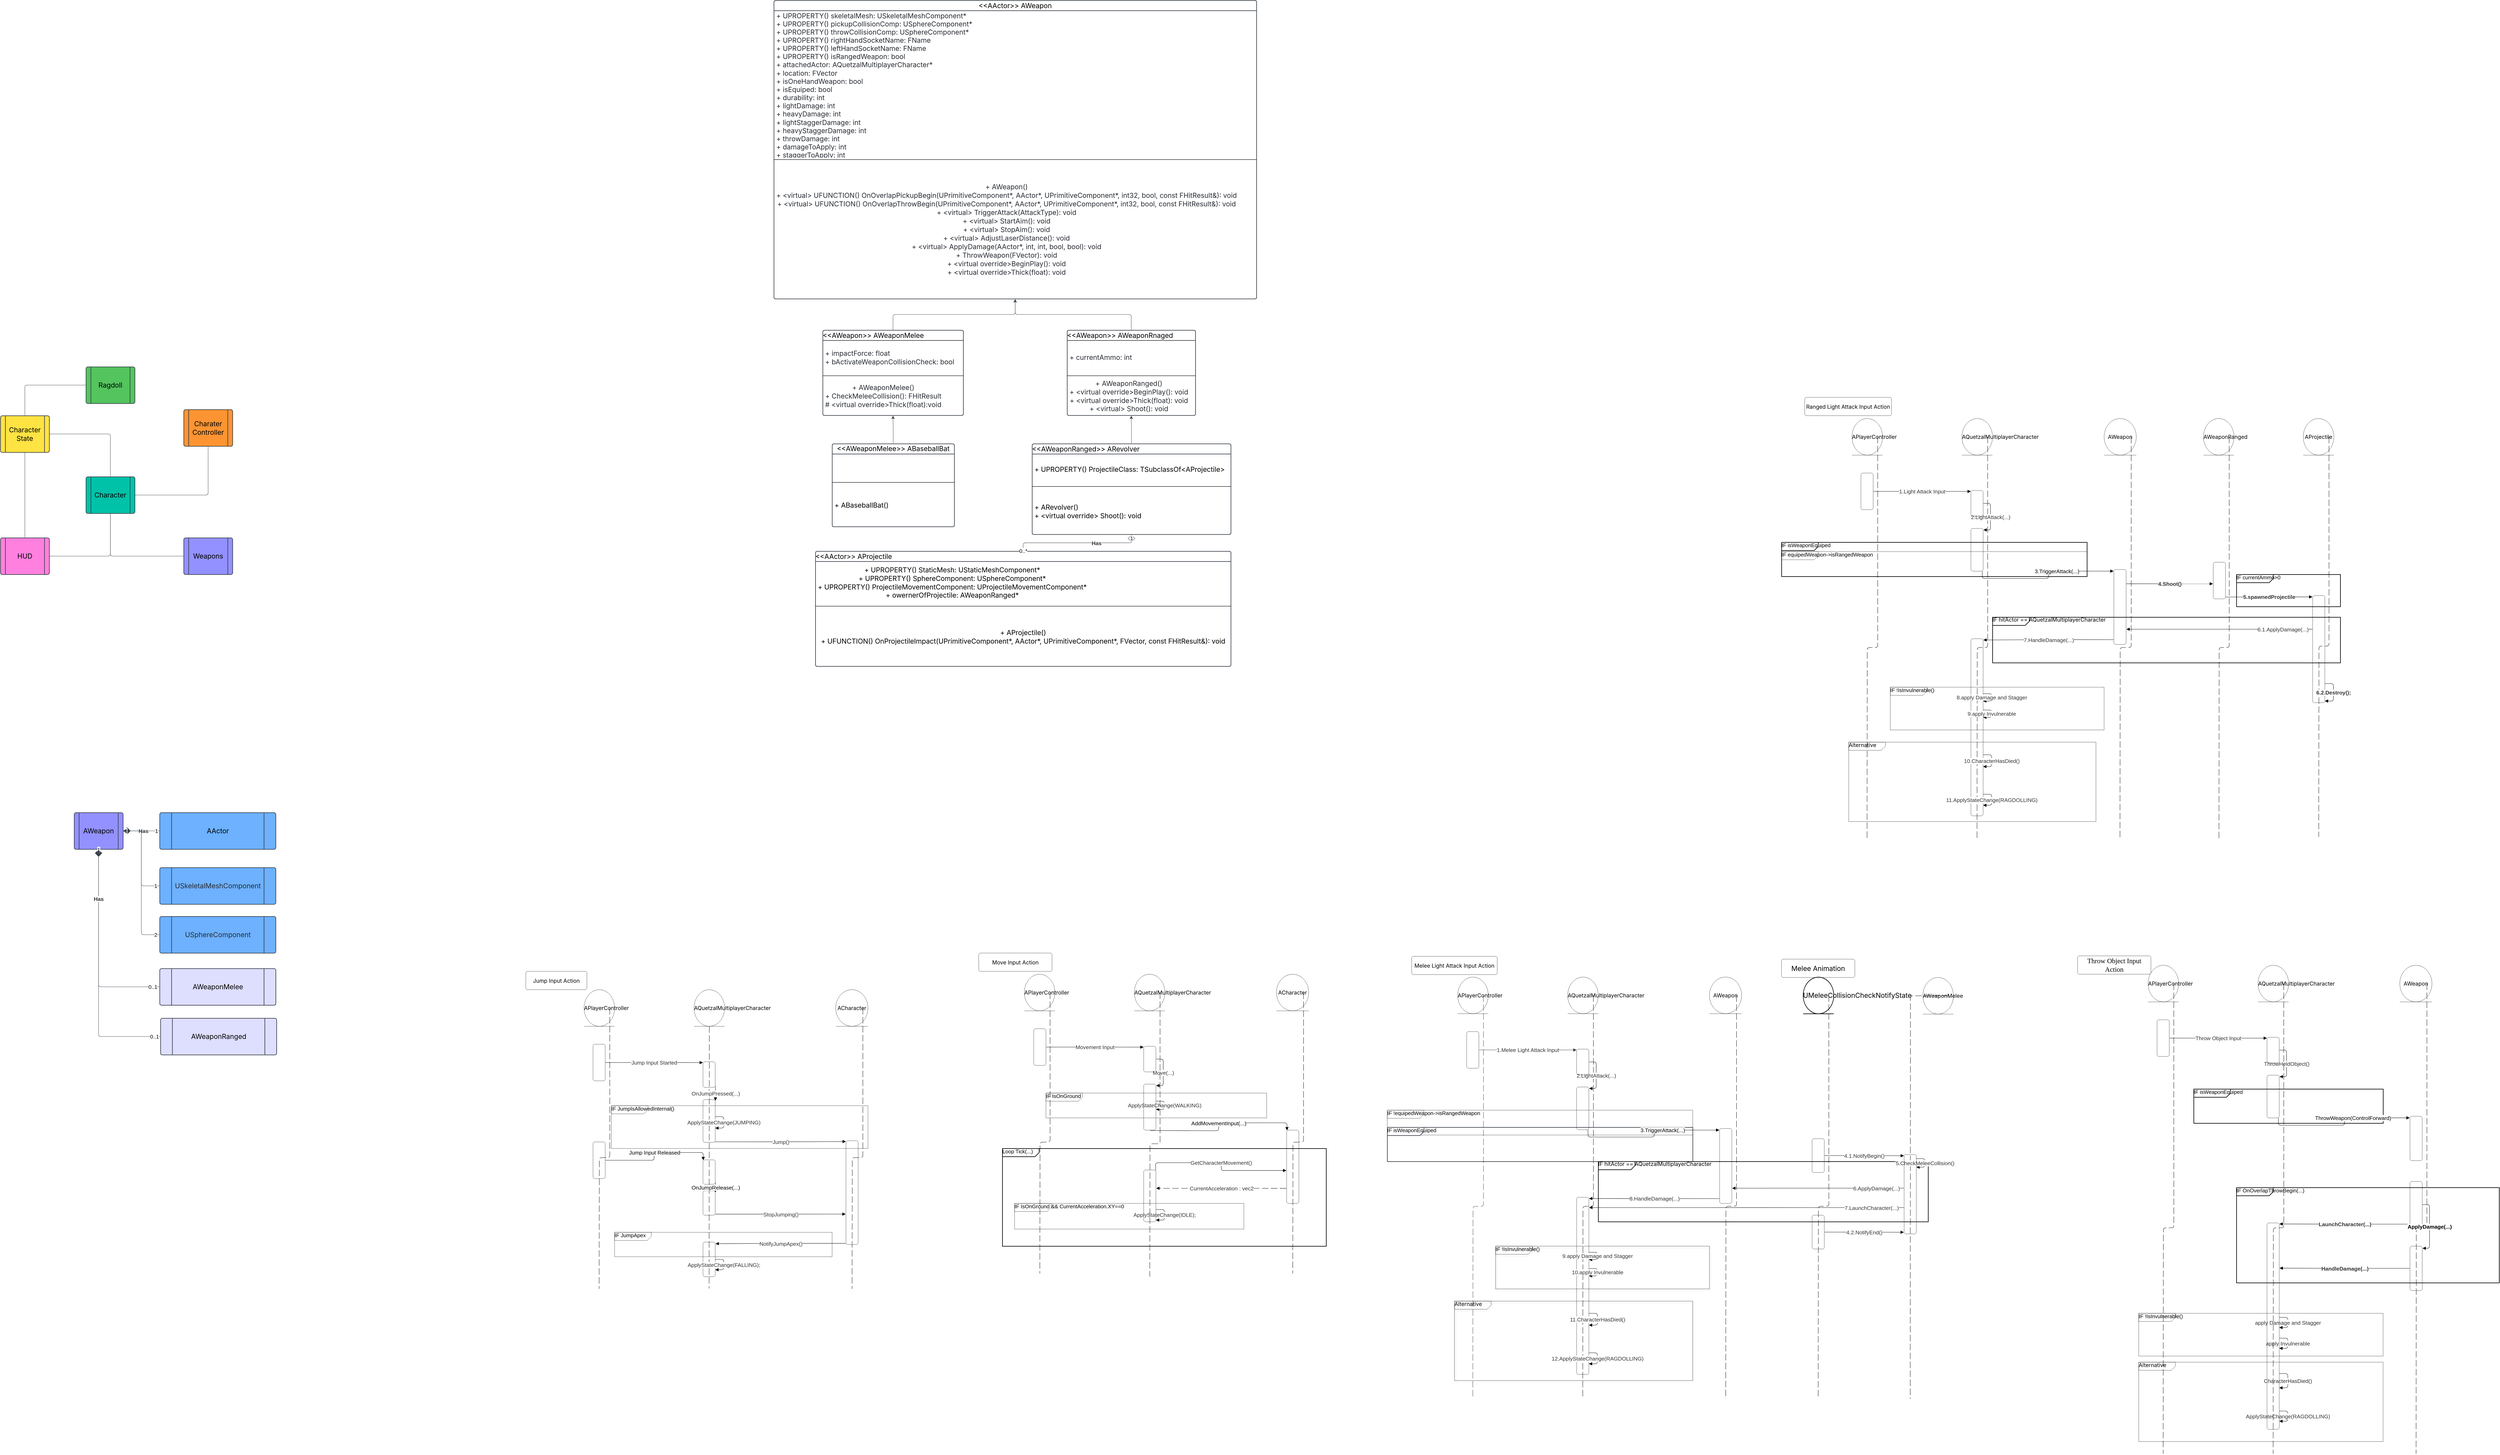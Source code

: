 <mxfile version="26.1.0">
  <diagram name="Página-1" id="i4r_Nmav8r1s7M7oztr4">
    <mxGraphModel dx="10406" dy="4880" grid="1" gridSize="10" guides="1" tooltips="1" connect="1" arrows="1" fold="1" page="1" pageScale="1" pageWidth="827" pageHeight="1169" math="0" shadow="0">
      <root>
        <mxCell id="0" />
        <mxCell id="1" parent="0" />
        <mxCell id="aAxFlfk2Nls5zZNzlzQX-1" value="IF OnOverlapThrowBegin(...)" style="html=1;blockSpacing=1;whiteSpace=wrap;shape=mxgraph.sysml.package2;xSize=90;overflow=fill;fontSize=13;align=left;spacing=0;strokeColor=#000000;strokeOpacity=100;fillOpacity=100;rounded=1;absoluteArcSize=1;arcSize=9;fillColor=none;strokeWidth=1.5;lucidId=WyGUUUrIgdEN;" vertex="1" parent="1">
          <mxGeometry x="2910" y="1311" width="645" height="234" as="geometry" />
        </mxCell>
        <mxCell id="aAxFlfk2Nls5zZNzlzQX-2" value="Alternative" style="html=1;blockSpacing=1;whiteSpace=wrap;shape=mxgraph.sysml.package2;xSize=90;overflow=fill;fontSize=13.3;fontFamily=Inter;align=left;spacing=0;strokeColor=#000000;rounded=1;absoluteArcSize=1;arcSize=9;fillColor=none;strokeWidth=NaN;lucidId=PCHUQp6ZOW6j;" vertex="1" parent="1">
          <mxGeometry x="2670" y="1740" width="600" height="195" as="geometry" />
        </mxCell>
        <mxCell id="aAxFlfk2Nls5zZNzlzQX-3" value="IF !IsInvulnerable()" style="html=1;blockSpacing=1;whiteSpace=wrap;shape=mxgraph.sysml.package2;xSize=90;overflow=fill;fontSize=13;align=left;spacing=0;strokeColor=#000000;rounded=1;absoluteArcSize=1;arcSize=9;fillColor=none;strokeWidth=NaN;lucidId=PCHUfkn7pjtO;" vertex="1" parent="1">
          <mxGeometry x="2670" y="1620" width="600" height="105" as="geometry" />
        </mxCell>
        <mxCell id="aAxFlfk2Nls5zZNzlzQX-4" value="IF currentAmmo&amp;gt;0" style="html=1;blockSpacing=1;whiteSpace=wrap;shape=mxgraph.sysml.package2;xSize=90;overflow=fill;fontSize=13;align=left;spacing=0;strokeColor=#000000;strokeOpacity=100;fillOpacity=100;rounded=1;absoluteArcSize=1;arcSize=9;fillColor=none;strokeWidth=1.5;lucidId=8MNXrYnKwyLn;" vertex="1" parent="1">
          <mxGeometry x="2910" y="-195" width="255" height="79" as="geometry" />
        </mxCell>
        <mxCell id="aAxFlfk2Nls5zZNzlzQX-5" value="" style="html=1;jettySize=18;whiteSpace=wrap;fontSize=13;strokeColor=#000000;strokeOpacity=100;dashed=1;fixDash=1;dashPattern=16 6;strokeWidth=0.8;rounded=1;arcSize=12;edgeStyle=orthogonalEdgeStyle;startArrow=none;endArrow=none;exitX=0.5;exitY=0.842;exitPerimeter=0;lucidId=QrxUwto3ce8O;fillColor=none;" edge="1" parent="1" source="aAxFlfk2Nls5zZNzlzQX-101">
          <mxGeometry width="100" height="100" relative="1" as="geometry">
            <Array as="points" />
            <mxPoint x="1656" y="1830" as="targetPoint" />
          </mxGeometry>
        </mxCell>
        <mxCell id="aAxFlfk2Nls5zZNzlzQX-6" value="" style="html=1;jettySize=18;whiteSpace=wrap;fontSize=13;strokeColor=#000000;strokeOpacity=100;dashed=1;fixDash=1;dashPattern=16 6;strokeWidth=0.8;rounded=1;arcSize=12;edgeStyle=orthogonalEdgeStyle;startArrow=none;endArrow=none;exitX=0.5;exitY=0.842;exitPerimeter=0;lucidId=lrxUOPeEGaMf;fillColor=none;" edge="1" parent="1" source="aAxFlfk2Nls5zZNzlzQX-98">
          <mxGeometry width="100" height="100" relative="1" as="geometry">
            <Array as="points" />
            <mxPoint x="1305" y="1830" as="targetPoint" />
          </mxGeometry>
        </mxCell>
        <mxCell id="aAxFlfk2Nls5zZNzlzQX-7" value="IF IsOnGround" style="html=1;blockSpacing=1;whiteSpace=wrap;shape=mxgraph.sysml.package2;xSize=90;overflow=fill;fontSize=13;align=left;spacing=0;strokeColor=#000000;rounded=1;absoluteArcSize=1;arcSize=9;fillColor=none;strokeWidth=NaN;lucidId=P_vUJtpt.byD;" vertex="1" parent="1">
          <mxGeometry x="-13" y="1079" width="542" height="61" as="geometry" />
        </mxCell>
        <mxCell id="aAxFlfk2Nls5zZNzlzQX-8" value="Loop Tick(...)" style="html=1;blockSpacing=1;whiteSpace=wrap;shape=mxgraph.sysml.package2;xSize=90;overflow=fill;fontSize=13;align=left;spacing=0;strokeColor=#000000;strokeOpacity=100;fillOpacity=100;rounded=1;absoluteArcSize=1;arcSize=9;fillColor=none;strokeWidth=1.5;lucidId=qwwUQV2u6CEN;" vertex="1" parent="1">
          <mxGeometry x="-120" y="1215" width="795" height="240" as="geometry" />
        </mxCell>
        <mxCell id="aAxFlfk2Nls5zZNzlzQX-9" value="IF IsOnGround &amp;&amp; CurrentAcceleration.XY==0" style="html=1;blockSpacing=1;whiteSpace=wrap;shape=mxgraph.sysml.package2;xSize=90;overflow=fill;fontSize=13;align=left;spacing=0;strokeColor=#000000;rounded=1;absoluteArcSize=1;arcSize=9;fillColor=none;strokeWidth=NaN;lucidId=zrwUjk9Uj5at;" vertex="1" parent="1">
          <mxGeometry x="-90" y="1350" width="563" height="63" as="geometry" />
        </mxCell>
        <mxCell id="aAxFlfk2Nls5zZNzlzQX-10" value="IF !equipedWeapon-&amp;gt;isRangedWeapon" style="html=1;blockSpacing=1;whiteSpace=wrap;shape=mxgraph.sysml.package2;xSize=90;overflow=fill;fontSize=13;align=left;spacing=0;strokeColor=#000000;rounded=1;absoluteArcSize=1;arcSize=9;fillColor=none;strokeWidth=NaN;lucidId=HCwUsYqAX_dA;" vertex="1" parent="1">
          <mxGeometry x="825" y="1121" width="750" height="61" as="geometry" />
        </mxCell>
        <mxCell id="aAxFlfk2Nls5zZNzlzQX-11" value="IF isWeaponEquiped" style="html=1;blockSpacing=1;whiteSpace=wrap;shape=mxgraph.sysml.package2;xSize=90;overflow=fill;fontSize=13;align=left;spacing=0;strokeColor=#3a414a;strokeOpacity=100;fillOpacity=100;rounded=1;absoluteArcSize=1;arcSize=9;fillColor=#ffffff;strokeWidth=1.5;lucidId=KGwUiNAhKRJ2;" vertex="1" parent="1">
          <mxGeometry x="825" y="1163" width="750" height="84" as="geometry" />
        </mxCell>
        <mxCell id="aAxFlfk2Nls5zZNzlzQX-12" value="&lt;div style=&quot;display: flex; justify-content: flex-start; text-align: left; align-items: baseline; font-size: 0; line-height: 1.25;margin-top: -2px;&quot;&gt;&lt;span&gt;&lt;span style=&quot;font-size:13.3px;color:#000000;font-family: Inter;&quot;&gt;IF hitActor&lt;/span&gt;&lt;span style=&quot;font-size:13.3px;font-family: Inter;&quot;&gt; == AQuetzalMultiplayerCharacter&lt;/span&gt;&lt;/span&gt;&lt;/div&gt;" style="html=1;blockSpacing=1;whiteSpace=wrap;shape=mxgraph.sysml.package2;xSize=90;overflow=fill;fontSize=13;fontFamily=Inter;align=left;spacing=0;strokeColor=#000000;strokeOpacity=100;fillOpacity=100;rounded=1;absoluteArcSize=1;arcSize=9;fillColor=none;strokeWidth=1.5;lucidId=hWwUH1FUR-qm;" vertex="1" parent="1">
          <mxGeometry x="1343" y="1247" width="810" height="148" as="geometry" />
        </mxCell>
        <mxCell id="aAxFlfk2Nls5zZNzlzQX-13" value="Alternative" style="html=1;blockSpacing=1;whiteSpace=wrap;shape=mxgraph.sysml.package2;xSize=90;overflow=fill;fontSize=13.3;fontFamily=Inter;align=left;spacing=0;strokeColor=#000000;rounded=1;absoluteArcSize=1;arcSize=9;fillColor=none;strokeWidth=NaN;lucidId=nbxU6oXvs6Hv;shadow=1;" vertex="1" parent="1">
          <mxGeometry x="990" y="1590" width="585" height="195" as="geometry" />
        </mxCell>
        <mxCell id="aAxFlfk2Nls5zZNzlzQX-14" value="IF !IsInvulnerable()" style="html=1;blockSpacing=1;whiteSpace=wrap;shape=mxgraph.sysml.package2;xSize=90;overflow=fill;fontSize=13;align=left;spacing=0;strokeColor=#000000;rounded=1;absoluteArcSize=1;arcSize=9;fillColor=none;strokeWidth=NaN;lucidId=pdxUGxcZKZcb;shadow=1;" vertex="1" parent="1">
          <mxGeometry x="1091" y="1455" width="525" height="105" as="geometry" />
        </mxCell>
        <mxCell id="aAxFlfk2Nls5zZNzlzQX-15" value="" style="html=1;jettySize=18;whiteSpace=wrap;fontSize=13;strokeColor=#000000;strokeOpacity=100;dashed=1;fixDash=1;dashPattern=16 6;strokeWidth=0.8;rounded=1;arcSize=12;edgeStyle=orthogonalEdgeStyle;startArrow=none;endArrow=none;exitX=0.5;exitY=0.842;exitPerimeter=0;lucidId=29rUCV01hdKm;fillColor=none;" edge="1" parent="1" source="aAxFlfk2Nls5zZNzlzQX-51">
          <mxGeometry width="100" height="100" relative="1" as="geometry">
            <Array as="points" />
            <mxPoint x="-489" y="1560" as="targetPoint" />
          </mxGeometry>
        </mxCell>
        <mxCell id="aAxFlfk2Nls5zZNzlzQX-16" value="" style="html=1;jettySize=18;whiteSpace=wrap;fontSize=13;strokeColor=#000000;strokeOpacity=100;dashed=1;fixDash=1;dashPattern=16 6;strokeWidth=0.8;rounded=1;arcSize=12;edgeStyle=orthogonalEdgeStyle;startArrow=none;endArrow=none;exitX=0.5;exitY=0.842;exitPerimeter=0;lucidId=ousUbcQpgTXT;fillColor=none;" edge="1" parent="1" source="aAxFlfk2Nls5zZNzlzQX-45">
          <mxGeometry width="100" height="100" relative="1" as="geometry">
            <Array as="points" />
            <mxPoint x="-1110" y="1560" as="targetPoint" />
          </mxGeometry>
        </mxCell>
        <mxCell id="aAxFlfk2Nls5zZNzlzQX-17" value="" style="html=1;jettySize=18;whiteSpace=wrap;fontSize=13;strokeColor=#000000;strokeOpacity=100;dashed=1;fixDash=1;dashPattern=16 6;strokeWidth=0.8;rounded=1;arcSize=12;edgeStyle=orthogonalEdgeStyle;startArrow=none;endArrow=none;exitX=0;exitY=0.5;exitPerimeter=0;lucidId=wusUHz3LsAqK;fillColor=none;exitDx=0;exitDy=0;" edge="1" parent="1" source="aAxFlfk2Nls5zZNzlzQX-46">
          <mxGeometry width="100" height="100" relative="1" as="geometry">
            <Array as="points" />
            <mxPoint x="-840" y="1559" as="targetPoint" />
          </mxGeometry>
        </mxCell>
        <mxCell id="aAxFlfk2Nls5zZNzlzQX-18" value="IF JumpIsAllowedInternal()" style="html=1;blockSpacing=1;whiteSpace=wrap;shape=mxgraph.sysml.package2;xSize=90;overflow=fill;fontSize=13;align=left;spacing=0;strokeColor=#000000;rounded=1;absoluteArcSize=1;arcSize=9;fillColor=none;strokeWidth=NaN;lucidId=P~rUrHO8Uiux;" vertex="1" parent="1">
          <mxGeometry x="-1080" y="1110" width="630" height="105" as="geometry" />
        </mxCell>
        <mxCell id="aAxFlfk2Nls5zZNzlzQX-19" value="IF JumpApex" style="html=1;blockSpacing=1;whiteSpace=wrap;shape=mxgraph.sysml.package2;xSize=90;overflow=fill;fontSize=13;align=left;spacing=0;strokeColor=#000000;rounded=1;absoluteArcSize=1;arcSize=9;fillColor=none;strokeWidth=NaN;lucidId=ccsU4VQq8GXX;" vertex="1" parent="1">
          <mxGeometry x="-1072" y="1421" width="534" height="60" as="geometry" />
        </mxCell>
        <mxCell id="aAxFlfk2Nls5zZNzlzQX-20" value="&amp;lt;&amp;lt;AActor&amp;gt;&amp;gt; AWeapon" style="html=1;overflow=block;blockSpacing=1;swimlane;childLayout=stackLayout;horizontal=1;horizontalStack=0;resizeParent=1;resizeParentMax=0;resizeLast=0;collapsible=0;fontStyle=0;marginBottom=0;swimlaneFillColor=#ffffff;startSize=25;whiteSpace=wrap;fontSize=16.8;fontFamily=Inter;align=center;spacing=0;strokeColor=#3a414a;strokeOpacity=100;fillOpacity=100;rounded=1;absoluteArcSize=1;arcSize=9;fillColor=#ffffff;strokeWidth=1.5;" vertex="1" parent="1">
          <mxGeometry x="-681" y="-1605" width="1185" height="733" as="geometry" />
        </mxCell>
        <mxCell id="aAxFlfk2Nls5zZNzlzQX-21" value="+ UPROPERTY() skeletalMesh: USkeletalMeshComponent*&#xa;+ UPROPERTY() pickupCollisionComp: USphereComponent*&#xa;+ UPROPERTY() throwCollisionComp: USphereComponent*&#xa;+ UPROPERTY() rightHandSocketName: FName&#xa;+ UPROPERTY() leftHandSocketName: FName&#x9;&#xa;+ UPROPERTY() isRangedWeapon: bool&#xa;+ attachedActor: AQuetzalMultiplayerCharacter*&#xa;+ location: FVector&#xa;+ isOneHandWeapon: bool&#xa;+ isEquiped: bool&#xa;+ durability: int&#xa;+ lightDamage: int&#xa;+ heavyDamage: int&#xa;+ lightStaggerDamage: int&#xa;+ heavyStaggerDamage: int&#xa;+ throwDamage: int&#xa;+ damageToApply: int&#xa;+ staggerToApply: int&#xa;+ impactForce: float&#xa;+ applyInvulnerable: bool&#xa;+ applyForceDead: bool&#xa;+ bIsAming: bool&#xa;+ UPROPERTY() DEBUG_MSG_WEAPONDMG: bool" style="part=1;html=1;resizeHeight=0;strokeColor=none;fillColor=none;align=left;verticalAlign=middle;spacingLeft=4;spacingRight=4;overflow=hidden;rotatable=0;points=[[0,0.5],[1,0.5]];portConstraint=eastwest;swimlaneFillColor=#ffffff;strokeOpacity=100;fillOpacity=100;whiteSpace=wrap;fontSize=16.8;fontFamily=Inter;fontColor=#282c33;" vertex="1" parent="aAxFlfk2Nls5zZNzlzQX-20">
          <mxGeometry y="25" width="1185" height="362" as="geometry" />
        </mxCell>
        <mxCell id="aAxFlfk2Nls5zZNzlzQX-22" value="" style="line;strokeWidth=1;fillColor=none;align=left;verticalAlign=middle;spacingTop=-1;spacingLeft=3;spacingRight=3;rotatable=0;labelPosition=right;points=[];portConstraint=eastwest;" vertex="1" parent="aAxFlfk2Nls5zZNzlzQX-20">
          <mxGeometry y="387" width="1185" height="8" as="geometry" />
        </mxCell>
        <mxCell id="aAxFlfk2Nls5zZNzlzQX-23" value="&lt;div style=&quot;display: flex; justify-content: center; text-align: center; align-items: baseline; font-size: 0; line-height: 1.25;margin-top: -2px;&quot;&gt;&lt;span&gt;&lt;span style=&quot;font-size:16.8px;font-family: Inter;&quot;&gt;&lt;span style=&quot;font-size:16.8px;font-family: Inter;&quot;&gt;+ AWeapon()&#xa;+ &amp;lt;virtual&amp;gt; UFUNCTION() OnOverlapPickupBegin(UPrimitiveComponent*, AActor*, UPrimitiveComponent*, int32, bool, const FHitResult&amp;): void&#xa;+ &amp;lt;virtual&amp;gt; UFUNCTION() OnOverlapThrowBegin(UPrimitiveComponent*, AActor*, UPrimitiveComponent*, int32, bool, const FHitResult&amp;): void&#xa;+ &amp;lt;virtual&amp;gt; TriggerAttack(AttackType): void&#xa;+ &amp;lt;virtual&amp;gt; StartAim(): void&#xa;+ &amp;lt;virtual&amp;gt; StopAim(): void&#xa;+ &amp;lt;virtual&amp;gt; AdjustLaserDistance(): void&#xa;+ &amp;lt;virtual&amp;gt; ApplyDamage(AActor*, int, int, bool, bool): void&#xa;+ ThrowWeapon(FVector): void &#xa;+ &amp;lt;virtual override&amp;gt;BeginPlay(): void&#xa;+ &lt;/span&gt;&lt;span style=&quot;font-size:16.8px;color:#282c33;font-family: Inter;&quot;&gt;&amp;lt;virtual override&amp;gt;Thick(float): void&lt;/span&gt;&lt;/span&gt;&lt;/span&gt;&lt;/div&gt;" style="part=1;html=1;resizeHeight=0;strokeColor=none;fillColor=none;align=left;verticalAlign=middle;spacingLeft=4;spacingRight=4;overflow=hidden;rotatable=0;points=[[0,0.5],[1,0.5]];portConstraint=eastwest;swimlaneFillColor=#ffffff;strokeOpacity=100;fillOpacity=100;whiteSpace=wrap;fontSize=16.8;fontFamily=Inter;fontColor=#282c33;" vertex="1" parent="aAxFlfk2Nls5zZNzlzQX-20">
          <mxGeometry y="395" width="1185" height="338" as="geometry" />
        </mxCell>
        <mxCell id="aAxFlfk2Nls5zZNzlzQX-24" value="&amp;lt;&amp;lt;AWeaponRanged&amp;gt;&amp;gt; ARevolver" style="html=1;overflow=block;blockSpacing=1;swimlane;childLayout=stackLayout;horizontal=1;horizontalStack=0;resizeParent=1;resizeParentMax=0;resizeLast=0;collapsible=0;fontStyle=0;marginBottom=0;swimlaneFillColor=#ffffff;startSize=25;whiteSpace=wrap;fontSize=16.7;fontFamily=Inter;fontColor=default;align=left;spacing=0;strokeColor=#3a414a;strokeOpacity=100;fillOpacity=100;rounded=1;absoluteArcSize=1;arcSize=9;fillColor=#ffffff;strokeWidth=1.5;" vertex="1" parent="1">
          <mxGeometry x="-47" y="-516" width="488" height="222.625" as="geometry" />
        </mxCell>
        <mxCell id="aAxFlfk2Nls5zZNzlzQX-25" value="+ UPROPERTY() ProjectileClass: TSubclassOf&amp;lt;AProjectile&amp;gt;" style="part=1;html=1;resizeHeight=0;strokeColor=none;fillColor=none;align=left;verticalAlign=middle;spacingLeft=4;spacingRight=4;overflow=hidden;rotatable=0;points=[[0,0.5],[1,0.5]];portConstraint=eastwest;swimlaneFillColor=#ffffff;strokeOpacity=100;fillOpacity=100;whiteSpace=wrap;fontSize=16.7;fontFamily=Inter;fontColor=default;" vertex="1" parent="aAxFlfk2Nls5zZNzlzQX-24">
          <mxGeometry y="25" width="488" height="76" as="geometry" />
        </mxCell>
        <mxCell id="aAxFlfk2Nls5zZNzlzQX-26" value="" style="line;strokeWidth=1;fillColor=none;align=left;verticalAlign=middle;spacingTop=-1;spacingLeft=3;spacingRight=3;rotatable=0;labelPosition=right;points=[];portConstraint=eastwest;" vertex="1" parent="aAxFlfk2Nls5zZNzlzQX-24">
          <mxGeometry y="101" width="488" height="8" as="geometry" />
        </mxCell>
        <mxCell id="aAxFlfk2Nls5zZNzlzQX-27" value="+ ARevolver()&#xa;+ &amp;lt;virtual override&amp;gt; Shoot(): void" style="part=1;html=1;resizeHeight=0;strokeColor=none;fillColor=none;align=left;verticalAlign=middle;spacingLeft=4;spacingRight=4;overflow=hidden;rotatable=0;points=[[0,0.5],[1,0.5]];portConstraint=eastwest;swimlaneFillColor=#ffffff;strokeOpacity=100;fillOpacity=100;whiteSpace=wrap;fontSize=16.7;fontFamily=Inter;fontColor=default;" vertex="1" parent="aAxFlfk2Nls5zZNzlzQX-24">
          <mxGeometry y="109" width="488" height="113.625" as="geometry" />
        </mxCell>
        <mxCell id="aAxFlfk2Nls5zZNzlzQX-28" value="&lt;div style=&quot;display: flex; justify-content: center; text-align: center; align-items: baseline; font-size: 0; line-height: 1.25;margin-top: -2px;&quot;&gt;&lt;span&gt;&lt;span style=&quot;font-size:16.7px;color:#000000;font-family: Inter;&quot;&gt;&amp;lt;&amp;lt;&lt;/span&gt;&lt;span style=&quot;font-size:16.7px;font-family: Inter;&quot;&gt;AWeaponMelee&amp;gt;&amp;gt; &lt;/span&gt;&lt;span style=&quot;font-size:16.7px;color:#000000;font-family: Inter;&quot;&gt;ABaseballBat&lt;/span&gt;&lt;/span&gt;&lt;/div&gt;" style="swimlane;childLayout=stackLayout;horizontal=1;horizontalStack=0;resizeParent=1;resizeParentMax=0;resizeLast=0;collapsible=0;fontStyle=0;marginBottom=0;swimlaneFillColor=#ffffff;startSize=25;whiteSpace=wrap;overflow=block;blockSpacing=1;html=1;fontFamily=Inter;fontSize=13;align=left;spacing=0;strokeColor=#3a414a;strokeOpacity=100;fillOpacity=100;rounded=1;absoluteArcSize=1;arcSize=9;fillColor=#ffffff;strokeWidth=1.5;" vertex="1" parent="1">
          <mxGeometry x="-538" y="-516" width="300" height="203.625" as="geometry" />
        </mxCell>
        <mxCell id="aAxFlfk2Nls5zZNzlzQX-29" value="" style="part=1;resizeHeight=0;strokeColor=none;fillColor=none;align=left;verticalAlign=middle;spacingLeft=4;spacingRight=4;rotatable=0;points=[[0,0.5],[1,0.5]];portConstraint=eastwest;swimlaneFillColor=#ffffff;strokeOpacity=100;fillOpacity=100;whiteSpace=wrap;overflow=block;blockSpacing=1;html=1;fontSize=13;" vertex="1" parent="aAxFlfk2Nls5zZNzlzQX-28">
          <mxGeometry y="25" width="300" height="66" as="geometry" />
        </mxCell>
        <mxCell id="aAxFlfk2Nls5zZNzlzQX-30" value="" style="line;strokeWidth=1;fillColor=none;align=left;verticalAlign=middle;spacingTop=-1;spacingLeft=3;spacingRight=3;rotatable=0;labelPosition=right;points=[];portConstraint=eastwest;" vertex="1" parent="aAxFlfk2Nls5zZNzlzQX-28">
          <mxGeometry y="91" width="300" height="8" as="geometry" />
        </mxCell>
        <mxCell id="aAxFlfk2Nls5zZNzlzQX-31" value="+ ABaseballBat()" style="part=1;html=1;resizeHeight=0;strokeColor=none;fillColor=none;align=left;verticalAlign=middle;spacingLeft=4;spacingRight=4;overflow=hidden;rotatable=0;points=[[0,0.5],[1,0.5]];portConstraint=eastwest;swimlaneFillColor=#ffffff;strokeOpacity=100;fillOpacity=100;whiteSpace=wrap;fontSize=16.8;fontFamily=Inter;" vertex="1" parent="aAxFlfk2Nls5zZNzlzQX-28">
          <mxGeometry y="99" width="300" height="104.625" as="geometry" />
        </mxCell>
        <mxCell id="aAxFlfk2Nls5zZNzlzQX-32" value="&amp;lt;&amp;lt;AWeapon&amp;gt;&amp;gt; AWeaponMelee" style="html=1;overflow=block;blockSpacing=1;swimlane;childLayout=stackLayout;horizontal=1;horizontalStack=0;resizeParent=1;resizeParentMax=0;resizeLast=0;collapsible=0;fontStyle=0;marginBottom=0;swimlaneFillColor=#ffffff;startSize=25;whiteSpace=wrap;fontSize=16.7;fontFamily=Inter;align=left;spacing=0;strokeColor=#3a414a;strokeOpacity=100;fillOpacity=100;rounded=1;absoluteArcSize=1;arcSize=9;fillColor=#ffffff;strokeWidth=1.5;" vertex="1" parent="1">
          <mxGeometry x="-561" y="-795" width="345" height="209.25" as="geometry" />
        </mxCell>
        <mxCell id="aAxFlfk2Nls5zZNzlzQX-33" value="+ impactForce: float&#xa;+ bActivateWeaponCollisionCheck: bool" style="part=1;html=1;resizeHeight=0;strokeColor=none;fillColor=none;align=left;verticalAlign=middle;spacingLeft=4;spacingRight=4;overflow=hidden;rotatable=0;points=[[0,0.5],[1,0.5]];portConstraint=eastwest;swimlaneFillColor=#ffffff;strokeOpacity=100;fillOpacity=100;whiteSpace=wrap;fontSize=16.8;fontFamily=Inter;fontColor=#282c33;" vertex="1" parent="aAxFlfk2Nls5zZNzlzQX-32">
          <mxGeometry y="25" width="345" height="83" as="geometry" />
        </mxCell>
        <mxCell id="aAxFlfk2Nls5zZNzlzQX-34" value="" style="line;strokeWidth=1;fillColor=none;align=left;verticalAlign=middle;spacingTop=-1;spacingLeft=3;spacingRight=3;rotatable=0;labelPosition=right;points=[];portConstraint=eastwest;" vertex="1" parent="aAxFlfk2Nls5zZNzlzQX-32">
          <mxGeometry y="108" width="345" height="8" as="geometry" />
        </mxCell>
        <mxCell id="aAxFlfk2Nls5zZNzlzQX-35" value="&lt;div style=&quot;display: flex; justify-content: center; text-align: center; align-items: baseline; font-size: 0; line-height: 1.25;margin-top: -2px;&quot;&gt;&lt;span&gt;&lt;span style=&quot;font-size:16.8px;color:#282c33;font-family: Inter;&quot;&gt;+ AWeaponMelee()&#xa;+ CheckMeleeCollision(): FHitResult&#xa;&lt;/span&gt;&lt;span style=&quot;font-size:16.8px;&quot;&gt;# &lt;/span&gt;&lt;span style=&quot;font-size:16.8px;color:#282c33;&quot;&gt;&amp;lt;virtual override&amp;gt;Thick(float):void&lt;/span&gt;&lt;/span&gt;&lt;/div&gt;" style="part=1;html=1;resizeHeight=0;strokeColor=none;fillColor=none;align=left;verticalAlign=middle;spacingLeft=4;spacingRight=4;overflow=hidden;rotatable=0;points=[[0,0.5],[1,0.5]];portConstraint=eastwest;swimlaneFillColor=#ffffff;strokeOpacity=100;fillOpacity=100;whiteSpace=wrap;fontSize=16.8;fontFamily=Inter;fontColor=#282c33;" vertex="1" parent="aAxFlfk2Nls5zZNzlzQX-32">
          <mxGeometry y="116" width="345" height="93.25" as="geometry" />
        </mxCell>
        <mxCell id="aAxFlfk2Nls5zZNzlzQX-36" value="" style="html=1;jettySize=18;whiteSpace=wrap;fontSize=13;strokeColor=#3a414a;strokeOpacity=100;strokeWidth=0.8;rounded=1;arcSize=12;edgeStyle=orthogonalEdgeStyle;startArrow=none;exitX=0.5;exitY=-0.004;exitPerimeter=0;entryX=0.5;entryY=1.001;entryPerimeter=0;lucidId=pHrUVf9MMxHO;" edge="1" parent="1" source="aAxFlfk2Nls5zZNzlzQX-32" target="aAxFlfk2Nls5zZNzlzQX-20">
          <mxGeometry width="100" height="100" relative="1" as="geometry">
            <Array as="points" />
          </mxGeometry>
        </mxCell>
        <mxCell id="aAxFlfk2Nls5zZNzlzQX-37" value="" style="html=1;jettySize=18;whiteSpace=wrap;fontSize=13;strokeColor=#3a414a;strokeOpacity=100;strokeWidth=0.8;rounded=1;arcSize=12;edgeStyle=orthogonalEdgeStyle;startArrow=none;exitX=0.5;exitY=-0.005;exitPerimeter=0;entryX=0.5;entryY=1.004;entryPerimeter=0;lucidId=BOrUcsePHXkb;" edge="1" parent="1" source="aAxFlfk2Nls5zZNzlzQX-28" target="aAxFlfk2Nls5zZNzlzQX-32">
          <mxGeometry width="100" height="100" relative="1" as="geometry">
            <Array as="points" />
          </mxGeometry>
        </mxCell>
        <mxCell id="aAxFlfk2Nls5zZNzlzQX-38" value="" style="html=1;jettySize=18;whiteSpace=wrap;fontSize=13;strokeColor=#3a414a;strokeOpacity=100;strokeWidth=0.8;rounded=1;arcSize=12;edgeStyle=orthogonalEdgeStyle;startArrow=none;exitX=0.5;exitY=-0.004;exitPerimeter=0;entryX=0.5;entryY=1.001;entryPerimeter=0;lucidId=_OrUNZ0GWa~P;" edge="1" parent="1" source="aAxFlfk2Nls5zZNzlzQX-39" target="aAxFlfk2Nls5zZNzlzQX-20">
          <mxGeometry width="100" height="100" relative="1" as="geometry">
            <Array as="points" />
          </mxGeometry>
        </mxCell>
        <mxCell id="aAxFlfk2Nls5zZNzlzQX-39" value="&amp;lt;&amp;lt;AWeapon&amp;gt;&amp;gt; AWeaponRnaged" style="html=1;overflow=block;blockSpacing=1;swimlane;childLayout=stackLayout;horizontal=1;horizontalStack=0;resizeParent=1;resizeParentMax=0;resizeLast=0;collapsible=0;fontStyle=0;marginBottom=0;swimlaneFillColor=#ffffff;startSize=25;whiteSpace=wrap;fontSize=16.7;fontFamily=Inter;align=left;spacing=0;strokeColor=#3a414a;strokeOpacity=100;fillOpacity=100;rounded=1;absoluteArcSize=1;arcSize=9;fillColor=#ffffff;strokeWidth=1.5;" vertex="1" parent="1">
          <mxGeometry x="39" y="-795" width="315" height="209.25" as="geometry" />
        </mxCell>
        <mxCell id="aAxFlfk2Nls5zZNzlzQX-40" value="+ currentAmmo: int" style="part=1;html=1;resizeHeight=0;strokeColor=none;fillColor=none;align=left;verticalAlign=middle;spacingLeft=4;spacingRight=4;overflow=hidden;rotatable=0;points=[[0,0.5],[1,0.5]];portConstraint=eastwest;swimlaneFillColor=#ffffff;strokeOpacity=100;fillOpacity=100;whiteSpace=wrap;fontSize=16.8;fontFamily=Inter;fontColor=#282c33;" vertex="1" parent="aAxFlfk2Nls5zZNzlzQX-39">
          <mxGeometry y="25" width="315" height="83" as="geometry" />
        </mxCell>
        <mxCell id="aAxFlfk2Nls5zZNzlzQX-41" value="" style="line;strokeWidth=1;fillColor=none;align=left;verticalAlign=middle;spacingTop=-1;spacingLeft=3;spacingRight=3;rotatable=0;labelPosition=right;points=[];portConstraint=eastwest;" vertex="1" parent="aAxFlfk2Nls5zZNzlzQX-39">
          <mxGeometry y="108" width="315" height="8" as="geometry" />
        </mxCell>
        <mxCell id="aAxFlfk2Nls5zZNzlzQX-42" value="&lt;div style=&quot;display: flex; justify-content: center; text-align: center; align-items: baseline; font-size: 0; line-height: 1.25;margin-top: -2px;&quot;&gt;&lt;span&gt;&lt;span style=&quot;font-size:16.8px;color:#282c33;font-family: Inter;&quot;&gt;+ AWeaponRanged()&#xa;&lt;/span&gt;&lt;span style=&quot;font-size:16.8px;font-family: Inter;&quot;&gt;+ &amp;lt;virtual override&amp;gt;BeginPlay(): void&#xa;+ &lt;/span&gt;&lt;span style=&quot;font-size:16.8px;color:#282c33;font-family: Inter;&quot;&gt;&amp;lt;virtual override&amp;gt;Thick(float): void&#xa;+ &amp;lt;virtual&amp;gt; Shoot(): void&lt;/span&gt;&lt;/span&gt;&lt;/div&gt;" style="part=1;html=1;resizeHeight=0;strokeColor=none;fillColor=none;align=left;verticalAlign=middle;spacingLeft=4;spacingRight=4;overflow=hidden;rotatable=0;points=[[0,0.5],[1,0.5]];portConstraint=eastwest;swimlaneFillColor=#ffffff;strokeOpacity=100;fillOpacity=100;whiteSpace=wrap;fontSize=16.8;fontFamily=Inter;fontColor=#282c33;" vertex="1" parent="aAxFlfk2Nls5zZNzlzQX-39">
          <mxGeometry y="116" width="315" height="93.25" as="geometry" />
        </mxCell>
        <mxCell id="aAxFlfk2Nls5zZNzlzQX-43" value="" style="html=1;jettySize=18;whiteSpace=wrap;fontSize=13;strokeColor=#3a414a;strokeOpacity=100;strokeWidth=0.8;rounded=1;arcSize=12;edgeStyle=orthogonalEdgeStyle;startArrow=none;exitX=0.5;exitY=-0.004;exitPerimeter=0;entryX=0.5;entryY=1.004;entryPerimeter=0;lucidId=LPrUzTJtw-vg;" edge="1" parent="1" source="aAxFlfk2Nls5zZNzlzQX-24" target="aAxFlfk2Nls5zZNzlzQX-39">
          <mxGeometry width="100" height="100" relative="1" as="geometry">
            <Array as="points" />
          </mxGeometry>
        </mxCell>
        <mxCell id="aAxFlfk2Nls5zZNzlzQX-44" value="Jump Input Action &#x9;" style="html=1;overflow=block;blockSpacing=1;whiteSpace=wrap;fontSize=13.3;fontFamily=Inter;spacing=0;strokeColor=#000000;rounded=1;absoluteArcSize=1;arcSize=9;fillColor=none;strokeWidth=NaN;lucidId=kTrUYZpLZngE;" vertex="1" parent="1">
          <mxGeometry x="-1290" y="780" width="150" height="45" as="geometry" />
        </mxCell>
        <mxCell id="aAxFlfk2Nls5zZNzlzQX-45" value="APlayerController" style="html=1;overflow=block;blockSpacing=1;whiteSpace=wrap;shape=mxgraph.electrical.radio.microphone_1;direction=north;fontSize=13.3;fontFamily=Inter;spacing=0;strokeColor=#000000;rounded=1;absoluteArcSize=1;arcSize=9;fillColor=none;strokeWidth=NaN;lucidId=IYrULjiEMM2o;" vertex="1" parent="1">
          <mxGeometry x="-1147" y="825" width="75" height="90" as="geometry" />
        </mxCell>
        <mxCell id="aAxFlfk2Nls5zZNzlzQX-46" value="AQuetzalMultiplayerCharacter" style="html=1;overflow=block;blockSpacing=1;whiteSpace=wrap;shape=mxgraph.electrical.radio.microphone_1;direction=north;fontSize=13.3;fontFamily=Inter;spacing=0;strokeColor=#000000;rounded=1;absoluteArcSize=1;arcSize=9;fillColor=none;strokeWidth=NaN;lucidId=LYrUfNh2oZ4P;" vertex="1" parent="1">
          <mxGeometry x="-877" y="825" width="75" height="90" as="geometry" />
        </mxCell>
        <mxCell id="aAxFlfk2Nls5zZNzlzQX-47" value="" style="html=1;jettySize=18;whiteSpace=wrap;fontSize=13;strokeColor=#000000;strokeOpacity=100;strokeWidth=0.8;rounded=1;arcSize=12;edgeStyle=orthogonalEdgeStyle;startArrow=none;endArrow=block;endFill=1;exitX=1.025;exitY=0.5;exitPerimeter=0;entryX=-0.007;entryY=0.034;entryPerimeter=0;lucidId=4ZrU7Z4aqkaY;fillColor=none;" edge="1" parent="1" source="aAxFlfk2Nls5zZNzlzQX-55" target="aAxFlfk2Nls5zZNzlzQX-56">
          <mxGeometry width="100" height="100" relative="1" as="geometry">
            <Array as="points" />
          </mxGeometry>
        </mxCell>
        <mxCell id="aAxFlfk2Nls5zZNzlzQX-48" value="Jump Input Started" style="text;html=1;resizable=0;labelBackgroundColor=default;align=center;verticalAlign=middle;fontColor=#333333;fontSize=13.3;fillColor=none;strokeColor=#000000;" vertex="1" parent="aAxFlfk2Nls5zZNzlzQX-47">
          <mxGeometry relative="1" as="geometry">
            <mxPoint as="offset" />
          </mxGeometry>
        </mxCell>
        <mxCell id="aAxFlfk2Nls5zZNzlzQX-49" value="" style="html=1;jettySize=18;whiteSpace=wrap;fontSize=13;strokeColor=#000000;strokeOpacity=100;strokeWidth=0.8;rounded=1;arcSize=12;edgeStyle=orthogonalEdgeStyle;startArrow=none;endArrow=block;endFill=1;exitX=1.017;exitY=0.954;exitPerimeter=0;entryX=1.017;entryY=0.027;entryPerimeter=0;lucidId=j5rU3RcjGYuU;fillColor=none;" edge="1" parent="1" source="aAxFlfk2Nls5zZNzlzQX-56" target="aAxFlfk2Nls5zZNzlzQX-57">
          <mxGeometry width="100" height="100" relative="1" as="geometry">
            <Array as="points" />
          </mxGeometry>
        </mxCell>
        <mxCell id="aAxFlfk2Nls5zZNzlzQX-50" value="OnJumpPressed(...)" style="text;html=1;resizable=0;labelBackgroundColor=default;align=center;verticalAlign=middle;fontColor=#333333;fontSize=13.3;fillColor=none;strokeColor=#000000;" vertex="1" parent="aAxFlfk2Nls5zZNzlzQX-49">
          <mxGeometry relative="1" as="geometry">
            <mxPoint as="offset" />
          </mxGeometry>
        </mxCell>
        <mxCell id="aAxFlfk2Nls5zZNzlzQX-51" value="ACharacter" style="html=1;overflow=block;blockSpacing=1;whiteSpace=wrap;shape=mxgraph.electrical.radio.microphone_1;direction=north;fontSize=13.3;fontFamily=Inter;spacing=0;strokeColor=#000000;rounded=1;absoluteArcSize=1;arcSize=9;fillColor=none;strokeWidth=NaN;lucidId=m7rU5YdaldRo;" vertex="1" parent="1">
          <mxGeometry x="-529" y="825" width="79" height="90" as="geometry" />
        </mxCell>
        <mxCell id="aAxFlfk2Nls5zZNzlzQX-52" value="" style="html=1;jettySize=18;whiteSpace=wrap;fontSize=13;strokeColor=#000000;strokeOpacity=100;strokeWidth=0.8;rounded=1;arcSize=12;edgeStyle=orthogonalEdgeStyle;startArrow=none;endArrow=block;endFill=1;exitX=0.988;exitY=0.988;exitPerimeter=0;entryX=-0.006;entryY=0.008;entryPerimeter=0;lucidId=l-rUVznri~V2;fillColor=none;" edge="1" parent="1" source="aAxFlfk2Nls5zZNzlzQX-57" target="aAxFlfk2Nls5zZNzlzQX-54">
          <mxGeometry width="100" height="100" relative="1" as="geometry">
            <Array as="points" />
          </mxGeometry>
        </mxCell>
        <mxCell id="aAxFlfk2Nls5zZNzlzQX-53" value="Jump()" style="text;html=1;resizable=0;labelBackgroundColor=default;align=center;verticalAlign=middle;fontColor=#333333;fontSize=13.3;fillColor=none;strokeColor=#000000;" vertex="1" parent="aAxFlfk2Nls5zZNzlzQX-52">
          <mxGeometry relative="1" as="geometry">
            <mxPoint as="offset" />
          </mxGeometry>
        </mxCell>
        <mxCell id="aAxFlfk2Nls5zZNzlzQX-54" value="" style="html=1;overflow=block;blockSpacing=1;whiteSpace=wrap;fontSize=13;spacing=0;strokeColor=#000000;rounded=1;absoluteArcSize=1;arcSize=9;fillColor=none;strokeWidth=NaN;lucidId=p-rUUF5DA9Nj;" vertex="1" parent="1">
          <mxGeometry x="-504" y="1196" width="30" height="255" as="geometry" />
        </mxCell>
        <mxCell id="aAxFlfk2Nls5zZNzlzQX-55" value="" style="html=1;overflow=block;blockSpacing=1;whiteSpace=wrap;fontSize=13;spacing=0;strokeColor=#000000;rounded=1;absoluteArcSize=1;arcSize=9;fillColor=none;strokeWidth=NaN;lucidId=6VrUF_1zAQ45;" vertex="1" parent="1">
          <mxGeometry x="-1125" y="959" width="30" height="90" as="geometry" />
        </mxCell>
        <mxCell id="aAxFlfk2Nls5zZNzlzQX-56" value="" style="html=1;overflow=block;blockSpacing=1;whiteSpace=wrap;fontSize=13;spacing=0;strokeColor=#000000;rounded=1;absoluteArcSize=1;arcSize=9;fillColor=none;strokeWidth=NaN;lucidId=OWrU9dKck0y0;" vertex="1" parent="1">
          <mxGeometry x="-855" y="1002" width="30" height="63" as="geometry" />
        </mxCell>
        <mxCell id="aAxFlfk2Nls5zZNzlzQX-57" value="" style="html=1;overflow=block;blockSpacing=1;whiteSpace=wrap;fontSize=13;spacing=0;strokeColor=#000000;rounded=1;absoluteArcSize=1;arcSize=9;fillColor=none;strokeWidth=NaN;lucidId=P4rU4mYw2SO_;" vertex="1" parent="1">
          <mxGeometry x="-855" y="1095" width="30" height="105" as="geometry" />
        </mxCell>
        <mxCell id="aAxFlfk2Nls5zZNzlzQX-58" value="" style="html=1;jettySize=18;whiteSpace=wrap;fontSize=13;strokeColor=#000000;strokeOpacity=100;strokeWidth=0.8;rounded=1;arcSize=12;edgeStyle=orthogonalEdgeStyle;startArrow=none;endArrow=block;endFill=1;exitX=-0.016;exitY=0.989;exitPerimeter=0;entryX=1.023;entryY=0.046;entryPerimeter=0;lucidId=vdsUPhm8IBdg;fillColor=none;" edge="1" parent="1" source="aAxFlfk2Nls5zZNzlzQX-54" target="aAxFlfk2Nls5zZNzlzQX-60">
          <mxGeometry width="100" height="100" relative="1" as="geometry">
            <Array as="points" />
          </mxGeometry>
        </mxCell>
        <mxCell id="aAxFlfk2Nls5zZNzlzQX-59" value="NotifyJumpApex()" style="text;html=1;resizable=0;labelBackgroundColor=default;align=center;verticalAlign=middle;fontColor=#333333;fontSize=13.3;fillColor=none;strokeColor=#000000;" vertex="1" parent="aAxFlfk2Nls5zZNzlzQX-58">
          <mxGeometry relative="1" as="geometry">
            <mxPoint as="offset" />
          </mxGeometry>
        </mxCell>
        <mxCell id="aAxFlfk2Nls5zZNzlzQX-60" value="" style="html=1;overflow=block;blockSpacing=1;whiteSpace=wrap;fontSize=13;spacing=0;strokeColor=#000000;rounded=1;absoluteArcSize=1;arcSize=9;fillColor=none;strokeWidth=NaN;lucidId=AdsUZJLNjtTT;" vertex="1" parent="1">
          <mxGeometry x="-855" y="1445" width="30" height="85" as="geometry" />
        </mxCell>
        <mxCell id="aAxFlfk2Nls5zZNzlzQX-61" value="" style="html=1;jettySize=18;whiteSpace=wrap;fontSize=13;strokeColor=#000000;strokeOpacity=100;strokeWidth=0.8;rounded=1;arcSize=12;edgeStyle=orthogonalEdgeStyle;startArrow=none;endArrow=block;endFill=1;exitX=1.014;exitY=0.955;exitPerimeter=0;entryX=-0.025;entryY=0.707;entryPerimeter=0;lucidId=hisUNM6rfJl0;fillColor=none;" edge="1" parent="1" source="aAxFlfk2Nls5zZNzlzQX-67" target="aAxFlfk2Nls5zZNzlzQX-54">
          <mxGeometry width="100" height="100" relative="1" as="geometry">
            <Array as="points" />
          </mxGeometry>
        </mxCell>
        <mxCell id="aAxFlfk2Nls5zZNzlzQX-62" value="StopJumping()" style="text;html=1;resizable=0;labelBackgroundColor=default;align=center;verticalAlign=middle;fontColor=#333333;fontSize=13.3;fillColor=none;strokeColor=#000000;" vertex="1" parent="aAxFlfk2Nls5zZNzlzQX-61">
          <mxGeometry relative="1" as="geometry">
            <mxPoint as="offset" />
          </mxGeometry>
        </mxCell>
        <mxCell id="aAxFlfk2Nls5zZNzlzQX-63" value="" style="html=1;overflow=block;blockSpacing=1;whiteSpace=wrap;fontSize=13;spacing=0;strokeColor=#000000;rounded=1;absoluteArcSize=1;arcSize=9;fillColor=none;strokeWidth=NaN;lucidId=5msU.OJPU9K3;" vertex="1" parent="1">
          <mxGeometry x="-1125" y="1199" width="30" height="90" as="geometry" />
        </mxCell>
        <mxCell id="aAxFlfk2Nls5zZNzlzQX-64" value="" style="html=1;jettySize=18;whiteSpace=wrap;fontSize=13;strokeColor=#000000;strokeOpacity=100;strokeWidth=0.8;rounded=1;arcSize=12;edgeStyle=orthogonalEdgeStyle;startArrow=none;endArrow=block;endFill=1;exitX=1.025;exitY=0.5;exitPerimeter=0;entryX=0.02;entryY=0.017;entryPerimeter=0;lucidId=gnsUUctegYcf;fillColor=none;" edge="1" parent="1" source="aAxFlfk2Nls5zZNzlzQX-63" target="aAxFlfk2Nls5zZNzlzQX-66">
          <mxGeometry width="100" height="100" relative="1" as="geometry">
            <Array as="points" />
          </mxGeometry>
        </mxCell>
        <mxCell id="aAxFlfk2Nls5zZNzlzQX-65" value="Jump Input Released" style="text;html=1;resizable=0;labelBackgroundColor=default;align=center;verticalAlign=middle;fontSize=13.3;fillColor=none;strokeColor=#000000;" vertex="1" parent="aAxFlfk2Nls5zZNzlzQX-64">
          <mxGeometry relative="1" as="geometry">
            <mxPoint as="offset" />
          </mxGeometry>
        </mxCell>
        <mxCell id="aAxFlfk2Nls5zZNzlzQX-66" value="" style="html=1;overflow=block;blockSpacing=1;whiteSpace=wrap;fontSize=13;spacing=0;strokeColor=#000000;rounded=1;absoluteArcSize=1;arcSize=9;fillColor=none;strokeWidth=NaN;lucidId=XosU~yxXKeG1;" vertex="1" parent="1">
          <mxGeometry x="-855" y="1243" width="30" height="60" as="geometry" />
        </mxCell>
        <mxCell id="aAxFlfk2Nls5zZNzlzQX-67" value="" style="html=1;overflow=block;blockSpacing=1;whiteSpace=wrap;fontSize=13;spacing=0;strokeColor=#000000;rounded=1;absoluteArcSize=1;arcSize=9;fillColor=none;strokeWidth=NaN;lucidId=eqsUBu1ep.Js;" vertex="1" parent="1">
          <mxGeometry x="-855" y="1319" width="30" height="60" as="geometry" />
        </mxCell>
        <mxCell id="aAxFlfk2Nls5zZNzlzQX-68" value="" style="html=1;jettySize=18;whiteSpace=wrap;fontSize=13;strokeColor=#000000;strokeOpacity=100;strokeWidth=0.8;rounded=1;arcSize=12;edgeStyle=orthogonalEdgeStyle;startArrow=none;endArrow=block;endFill=1;exitX=1.023;exitY=0.939;exitPerimeter=0;entryX=1.023;entryY=0.061;entryPerimeter=0;lucidId=HrsUazJWWl38;fillColor=none;" edge="1" parent="1" source="aAxFlfk2Nls5zZNzlzQX-66" target="aAxFlfk2Nls5zZNzlzQX-67">
          <mxGeometry width="100" height="100" relative="1" as="geometry">
            <Array as="points" />
          </mxGeometry>
        </mxCell>
        <mxCell id="aAxFlfk2Nls5zZNzlzQX-69" value="OnJumpRelease(...)" style="text;html=1;resizable=0;labelBackgroundColor=default;align=center;verticalAlign=middle;fontSize=13.3;fillColor=none;strokeColor=#000000;" vertex="1" parent="aAxFlfk2Nls5zZNzlzQX-68">
          <mxGeometry relative="1" as="geometry">
            <mxPoint as="offset" />
          </mxGeometry>
        </mxCell>
        <mxCell id="aAxFlfk2Nls5zZNzlzQX-70" value="" style="html=1;jettySize=18;whiteSpace=wrap;fontSize=13;strokeColor=#000000;strokeOpacity=100;strokeWidth=0.8;rounded=1;arcSize=12;edgeStyle=orthogonalEdgeStyle;startArrow=none;endArrow=block;endFill=1;exitY=0.4;exitPerimeter=0;entryY=0.667;entryPerimeter=0;lucidId=PZvUAOYU-8gw;fillColor=none;" edge="1" parent="1" source="aAxFlfk2Nls5zZNzlzQX-57" target="aAxFlfk2Nls5zZNzlzQX-57">
          <mxGeometry width="100" height="100" relative="1" as="geometry">
            <Array as="points">
              <mxPoint x="-804" y="1137" generated="1" />
              <mxPoint x="-804" y="1165" generated="1" />
            </Array>
          </mxGeometry>
        </mxCell>
        <mxCell id="aAxFlfk2Nls5zZNzlzQX-71" value="ApplyStateChange(JUMPING)" style="text;html=1;resizable=0;labelBackgroundColor=default;align=center;verticalAlign=middle;fontColor=#333333;fontSize=13.3;fillColor=none;strokeColor=#000000;" vertex="1" parent="aAxFlfk2Nls5zZNzlzQX-70">
          <mxGeometry relative="1" as="geometry">
            <mxPoint as="offset" />
          </mxGeometry>
        </mxCell>
        <mxCell id="aAxFlfk2Nls5zZNzlzQX-72" value="" style="html=1;jettySize=18;whiteSpace=wrap;fontSize=13;strokeColor=#000000;strokeOpacity=100;strokeWidth=0.8;rounded=1;arcSize=12;edgeStyle=orthogonalEdgeStyle;startArrow=none;endArrow=block;endFill=1;exitY=0.5;exitPerimeter=0;entryY=0.796;entryPerimeter=0;lucidId=d7vUWI~oOLek;fillColor=none;" edge="1" parent="1" source="aAxFlfk2Nls5zZNzlzQX-60" target="aAxFlfk2Nls5zZNzlzQX-60">
          <mxGeometry width="100" height="100" relative="1" as="geometry">
            <Array as="points">
              <mxPoint x="-804" y="1488" generated="1" />
              <mxPoint x="-804" y="1513" generated="1" />
            </Array>
          </mxGeometry>
        </mxCell>
        <mxCell id="aAxFlfk2Nls5zZNzlzQX-73" value="ApplyStateChange(FALLING);" style="text;html=1;resizable=0;labelBackgroundColor=default;align=center;verticalAlign=middle;fontColor=#333333;fontSize=13.3;fillColor=none;strokeColor=#000000;" vertex="1" parent="aAxFlfk2Nls5zZNzlzQX-72">
          <mxGeometry relative="1" as="geometry">
            <mxPoint as="offset" />
          </mxGeometry>
        </mxCell>
        <mxCell id="aAxFlfk2Nls5zZNzlzQX-74" value="" style="html=1;jettySize=18;whiteSpace=wrap;fontSize=13;strokeColor=#000000;strokeOpacity=100;dashed=1;fixDash=1;dashPattern=16 6;strokeWidth=0.8;rounded=1;arcSize=12;edgeStyle=orthogonalEdgeStyle;startArrow=none;endArrow=none;exitX=0.5;exitY=0.842;exitPerimeter=0;lucidId=P_vUygIAoWU_;fillColor=none;" edge="1" parent="1" source="aAxFlfk2Nls5zZNzlzQX-80">
          <mxGeometry width="100" height="100" relative="1" as="geometry">
            <Array as="points" />
            <mxPoint x="593" y="1522" as="targetPoint" />
          </mxGeometry>
        </mxCell>
        <mxCell id="aAxFlfk2Nls5zZNzlzQX-75" value="" style="html=1;jettySize=18;whiteSpace=wrap;fontSize=13;strokeColor=#000000;strokeOpacity=100;dashed=1;fixDash=1;dashPattern=16 6;strokeWidth=0.8;rounded=1;arcSize=12;edgeStyle=orthogonalEdgeStyle;startArrow=none;endArrow=none;exitX=0.5;exitY=0.842;exitPerimeter=0;lucidId=P_vUC0JLQYWl;fillColor=none;" edge="1" parent="1" source="aAxFlfk2Nls5zZNzlzQX-76">
          <mxGeometry width="100" height="100" relative="1" as="geometry">
            <Array as="points" />
            <mxPoint x="-28" y="1522" as="targetPoint" />
          </mxGeometry>
        </mxCell>
        <mxCell id="aAxFlfk2Nls5zZNzlzQX-76" value="APlayerController" style="html=1;overflow=block;blockSpacing=1;whiteSpace=wrap;shape=mxgraph.electrical.radio.microphone_1;direction=north;fontSize=13.3;fontFamily=Inter;spacing=0;strokeColor=#000000;rounded=1;absoluteArcSize=1;arcSize=9;fillColor=none;strokeWidth=NaN;lucidId=P_vUpkmMmvuT;" vertex="1" parent="1">
          <mxGeometry x="-66" y="787" width="75" height="90" as="geometry" />
        </mxCell>
        <mxCell id="aAxFlfk2Nls5zZNzlzQX-77" value="AQuetzalMultiplayerCharacter" style="html=1;overflow=block;blockSpacing=1;whiteSpace=wrap;shape=mxgraph.electrical.radio.microphone_1;direction=north;fontSize=13.3;fontFamily=Inter;spacing=0;strokeColor=#000000;rounded=1;absoluteArcSize=1;arcSize=9;fillColor=none;strokeWidth=NaN;lucidId=P_vUMjA2UNZv;" vertex="1" parent="1">
          <mxGeometry x="204" y="787" width="75" height="90" as="geometry" />
        </mxCell>
        <mxCell id="aAxFlfk2Nls5zZNzlzQX-78" value="" style="html=1;jettySize=18;whiteSpace=wrap;fontSize=13;strokeColor=#000000;strokeOpacity=100;strokeWidth=0.8;rounded=1;arcSize=12;edgeStyle=orthogonalEdgeStyle;startArrow=none;endArrow=block;endFill=1;exitX=1.025;exitY=0.5;exitPerimeter=0;entryX=-0.007;entryY=0.034;entryPerimeter=0;lucidId=P_vUfa76jAUv;fillColor=none;" edge="1" parent="1" source="aAxFlfk2Nls5zZNzlzQX-82" target="aAxFlfk2Nls5zZNzlzQX-110">
          <mxGeometry width="100" height="100" relative="1" as="geometry">
            <Array as="points" />
          </mxGeometry>
        </mxCell>
        <mxCell id="aAxFlfk2Nls5zZNzlzQX-79" value="Movement Input" style="text;html=1;resizable=0;labelBackgroundColor=default;align=center;verticalAlign=middle;fontColor=#333333;fontSize=13.3;fillColor=none;strokeColor=#000000;" vertex="1" parent="aAxFlfk2Nls5zZNzlzQX-78">
          <mxGeometry relative="1" as="geometry">
            <mxPoint as="offset" />
          </mxGeometry>
        </mxCell>
        <mxCell id="aAxFlfk2Nls5zZNzlzQX-80" value="ACharacter" style="html=1;overflow=block;blockSpacing=1;whiteSpace=wrap;shape=mxgraph.electrical.radio.microphone_1;direction=north;fontSize=13.3;fontFamily=Inter;spacing=0;strokeColor=#000000;rounded=1;absoluteArcSize=1;arcSize=9;fillColor=none;strokeWidth=NaN;lucidId=P_vUO1QL~QHq;" vertex="1" parent="1">
          <mxGeometry x="553" y="787" width="79" height="90" as="geometry" />
        </mxCell>
        <mxCell id="aAxFlfk2Nls5zZNzlzQX-81" value="" style="html=1;overflow=block;blockSpacing=1;whiteSpace=wrap;fontSize=13;spacing=0;strokeColor=#000000;rounded=1;absoluteArcSize=1;arcSize=9;fillColor=none;strokeWidth=NaN;lucidId=P_vU3aCT4E75;" vertex="1" parent="1">
          <mxGeometry x="578" y="1170" width="30" height="180" as="geometry" />
        </mxCell>
        <mxCell id="aAxFlfk2Nls5zZNzlzQX-82" value="" style="html=1;overflow=block;blockSpacing=1;whiteSpace=wrap;fontSize=13;spacing=0;strokeColor=#000000;rounded=1;absoluteArcSize=1;arcSize=9;fillColor=none;strokeWidth=NaN;lucidId=P_vUpdHwCV~_;" vertex="1" parent="1">
          <mxGeometry x="-43" y="921" width="30" height="90" as="geometry" />
        </mxCell>
        <mxCell id="aAxFlfk2Nls5zZNzlzQX-83" value="Move Input Action" style="html=1;overflow=block;blockSpacing=1;whiteSpace=wrap;fontSize=13.3;fontFamily=Inter;spacing=0;strokeColor=#000000;rounded=1;absoluteArcSize=1;arcSize=9;fillColor=none;strokeWidth=NaN;lucidId=j~vUK73LJhTx;" vertex="1" parent="1">
          <mxGeometry x="-178" y="735" width="180" height="45" as="geometry" />
        </mxCell>
        <mxCell id="aAxFlfk2Nls5zZNzlzQX-84" value="" style="html=1;jettySize=18;whiteSpace=wrap;fontSize=13;strokeColor=#000000;strokeOpacity=100;strokeWidth=0.8;rounded=1;arcSize=12;edgeStyle=orthogonalEdgeStyle;startArrow=none;endArrow=block;endFill=1;exitX=1.025;exitY=0.5;exitPerimeter=0;entryX=1.023;entryY=0.032;entryPerimeter=0;lucidId=-~vUNOOKUqpY;fillColor=none;" edge="1" parent="1" source="aAxFlfk2Nls5zZNzlzQX-110" target="aAxFlfk2Nls5zZNzlzQX-111">
          <mxGeometry width="100" height="100" relative="1" as="geometry">
            <Array as="points" />
          </mxGeometry>
        </mxCell>
        <mxCell id="aAxFlfk2Nls5zZNzlzQX-85" value="Move(...)" style="text;html=1;resizable=0;labelBackgroundColor=default;align=center;verticalAlign=middle;fontColor=#333333;fontSize=13.3;fillColor=none;strokeColor=#000000;" vertex="1" parent="aAxFlfk2Nls5zZNzlzQX-84">
          <mxGeometry relative="1" as="geometry">
            <mxPoint as="offset" />
          </mxGeometry>
        </mxCell>
        <mxCell id="aAxFlfk2Nls5zZNzlzQX-86" value="" style="html=1;jettySize=18;whiteSpace=wrap;fontSize=13;strokeColor=#000000;strokeOpacity=100;strokeWidth=0.8;rounded=1;arcSize=12;edgeStyle=orthogonalEdgeStyle;startArrow=none;endArrow=block;endFill=1;entryX=0.028;entryY=0.004;entryPerimeter=0;lucidId=cbwUWm6CWKLa;fillColor=none;" edge="1" parent="1" target="aAxFlfk2Nls5zZNzlzQX-81">
          <mxGeometry width="100" height="100" relative="1" as="geometry">
            <Array as="points" />
            <mxPoint x="243" y="1171" as="sourcePoint" />
          </mxGeometry>
        </mxCell>
        <mxCell id="aAxFlfk2Nls5zZNzlzQX-87" value="AddMovementInput(...)" style="text;html=1;resizable=0;labelBackgroundColor=default;align=center;verticalAlign=middle;fontSize=13.3;fillColor=none;strokeColor=#000000;" vertex="1" parent="aAxFlfk2Nls5zZNzlzQX-86">
          <mxGeometry relative="1" as="geometry">
            <mxPoint as="offset" />
          </mxGeometry>
        </mxCell>
        <mxCell id="aAxFlfk2Nls5zZNzlzQX-88" value="" style="html=1;jettySize=18;whiteSpace=wrap;fontSize=13;strokeColor=#000000;strokeOpacity=100;strokeWidth=0.8;rounded=1;arcSize=12;edgeStyle=orthogonalEdgeStyle;startArrow=none;endArrow=block;endFill=1;exitY=0.374;exitPerimeter=0;entryY=0.549;entryPerimeter=0;lucidId=FowUMdy66Rky;fillColor=none;" edge="1" parent="1" source="aAxFlfk2Nls5zZNzlzQX-111" target="aAxFlfk2Nls5zZNzlzQX-111">
          <mxGeometry width="100" height="100" relative="1" as="geometry">
            <Array as="points">
              <mxPoint x="278" y="1099" generated="1" />
              <mxPoint x="278" y="1119" generated="1" />
            </Array>
          </mxGeometry>
        </mxCell>
        <mxCell id="aAxFlfk2Nls5zZNzlzQX-89" value="ApplyStateChange(WALKING)" style="text;html=1;resizable=0;labelBackgroundColor=default;align=center;verticalAlign=middle;fontColor=#333333;fontSize=13.3;fillColor=none;strokeColor=#000000;" vertex="1" parent="aAxFlfk2Nls5zZNzlzQX-88">
          <mxGeometry relative="1" as="geometry">
            <mxPoint as="offset" />
          </mxGeometry>
        </mxCell>
        <mxCell id="aAxFlfk2Nls5zZNzlzQX-90" value="" style="html=1;jettySize=18;whiteSpace=wrap;fontSize=13;strokeColor=#000000;strokeOpacity=100;strokeWidth=0.8;rounded=1;arcSize=12;edgeStyle=orthogonalEdgeStyle;startArrow=none;endArrow=block;endFill=1;exitX=0.977;exitY=0.007;exitPerimeter=0;entryX=-0.025;entryY=0.551;entryPerimeter=0;lucidId=3qwU-w8SwOQC;fillColor=none;" edge="1" parent="1" source="aAxFlfk2Nls5zZNzlzQX-112" target="aAxFlfk2Nls5zZNzlzQX-81">
          <mxGeometry width="100" height="100" relative="1" as="geometry">
            <Array as="points" />
          </mxGeometry>
        </mxCell>
        <mxCell id="aAxFlfk2Nls5zZNzlzQX-91" value="GetCharacterMovement()" style="text;html=1;resizable=0;labelBackgroundColor=default;align=center;verticalAlign=middle;fontColor=#333333;fontSize=13.3;fillColor=none;strokeColor=#000000;" vertex="1" parent="aAxFlfk2Nls5zZNzlzQX-90">
          <mxGeometry relative="1" as="geometry">
            <mxPoint as="offset" />
          </mxGeometry>
        </mxCell>
        <mxCell id="aAxFlfk2Nls5zZNzlzQX-92" value="" style="html=1;jettySize=18;whiteSpace=wrap;fontSize=13;strokeColor=#000000;strokeOpacity=100;dashed=1;fixDash=1;dashPattern=16 6;strokeWidth=0.8;rounded=1;arcSize=12;edgeStyle=orthogonalEdgeStyle;startArrow=none;endArrow=block;endFill=1;exitX=-0.025;exitY=0.794;exitPerimeter=0;entryX=1.025;entryY=0.353;entryPerimeter=0;lucidId=nrwUldicWt-f;fillColor=none;" edge="1" parent="1" source="aAxFlfk2Nls5zZNzlzQX-81" target="aAxFlfk2Nls5zZNzlzQX-112">
          <mxGeometry width="100" height="100" relative="1" as="geometry">
            <Array as="points" />
          </mxGeometry>
        </mxCell>
        <mxCell id="aAxFlfk2Nls5zZNzlzQX-93" value="CurrentAcceleration : vec2" style="text;html=1;resizable=0;labelBackgroundColor=default;align=center;verticalAlign=middle;fontColor=#333333;fontSize=13.3;fillColor=none;strokeColor=#000000;" vertex="1" parent="aAxFlfk2Nls5zZNzlzQX-92">
          <mxGeometry relative="1" as="geometry">
            <mxPoint as="offset" />
          </mxGeometry>
        </mxCell>
        <mxCell id="aAxFlfk2Nls5zZNzlzQX-94" value="" style="html=1;jettySize=18;whiteSpace=wrap;fontSize=13;strokeColor=#000000;strokeOpacity=100;strokeWidth=0.8;rounded=1;arcSize=12;edgeStyle=orthogonalEdgeStyle;startArrow=none;endArrow=block;endFill=1;exitY=0.764;exitPerimeter=0;entryY=0.965;entryPerimeter=0;lucidId=WvwUKK_ZJVKn;fillColor=none;" edge="1" parent="1" source="aAxFlfk2Nls5zZNzlzQX-112" target="aAxFlfk2Nls5zZNzlzQX-112">
          <mxGeometry width="100" height="100" relative="1" as="geometry">
            <Array as="points">
              <mxPoint x="278" y="1365" generated="1" />
              <mxPoint x="278" y="1391" generated="1" />
            </Array>
          </mxGeometry>
        </mxCell>
        <mxCell id="aAxFlfk2Nls5zZNzlzQX-95" value="ApplyStateChange(IDLE);" style="text;html=1;resizable=0;labelBackgroundColor=default;align=center;verticalAlign=middle;fontColor=#333333;fontSize=13.3;fillColor=none;strokeColor=#000000;" vertex="1" parent="aAxFlfk2Nls5zZNzlzQX-94">
          <mxGeometry relative="1" as="geometry">
            <mxPoint as="offset" />
          </mxGeometry>
        </mxCell>
        <mxCell id="aAxFlfk2Nls5zZNzlzQX-96" value="" style="html=1;jettySize=18;whiteSpace=wrap;fontSize=13;strokeColor=#3a414a;strokeOpacity=100;dashed=1;fixDash=1;dashPattern=16 6;strokeWidth=0.8;rounded=1;arcSize=12;edgeStyle=orthogonalEdgeStyle;startArrow=none;endArrow=none;exitX=0.5;exitY=0.842;exitPerimeter=0;lucidId=HCwUqkqBvIhk;" edge="1" parent="1" source="aAxFlfk2Nls5zZNzlzQX-97">
          <mxGeometry width="100" height="100" relative="1" as="geometry">
            <Array as="points" />
            <mxPoint x="1035" y="1830" as="targetPoint" />
          </mxGeometry>
        </mxCell>
        <mxCell id="aAxFlfk2Nls5zZNzlzQX-97" value="APlayerController" style="html=1;overflow=block;blockSpacing=1;whiteSpace=wrap;shape=mxgraph.electrical.radio.microphone_1;direction=north;fontSize=13.3;fontFamily=Inter;spacing=0;strokeColor=#000000;rounded=1;absoluteArcSize=1;arcSize=9;fillColor=none;strokeWidth=NaN;lucidId=HCwUG_Cnfp.7;" vertex="1" parent="1">
          <mxGeometry x="998" y="794" width="75" height="90" as="geometry" />
        </mxCell>
        <mxCell id="aAxFlfk2Nls5zZNzlzQX-98" value="AQuetzalMultiplayerCharacter" style="html=1;overflow=block;blockSpacing=1;whiteSpace=wrap;shape=mxgraph.electrical.radio.microphone_1;direction=north;fontSize=13.3;fontFamily=Inter;spacing=0;strokeColor=#000000;rounded=1;absoluteArcSize=1;arcSize=9;fillColor=none;strokeWidth=NaN;lucidId=HCwUvNVqsPhk;" vertex="1" parent="1">
          <mxGeometry x="1268" y="794" width="75" height="90" as="geometry" />
        </mxCell>
        <mxCell id="aAxFlfk2Nls5zZNzlzQX-99" value="" style="html=1;jettySize=18;whiteSpace=wrap;fontSize=13;strokeColor=#3a414a;strokeOpacity=100;strokeWidth=0.8;rounded=1;arcSize=12;edgeStyle=orthogonalEdgeStyle;startArrow=none;endArrow=block;endFill=1;exitX=1.025;exitY=0.5;exitPerimeter=0;entryX=-0.007;entryY=0.034;entryPerimeter=0;lucidId=HCwU26E2fZpp;" edge="1" parent="1" source="aAxFlfk2Nls5zZNzlzQX-103" target="aAxFlfk2Nls5zZNzlzQX-113">
          <mxGeometry width="100" height="100" relative="1" as="geometry">
            <Array as="points" />
          </mxGeometry>
        </mxCell>
        <mxCell id="aAxFlfk2Nls5zZNzlzQX-100" value="1.Melee Light Attack Input" style="text;html=1;resizable=0;labelBackgroundColor=default;align=center;verticalAlign=middle;fontColor=#333333;fontSize=13.3;strokeColor=#000000;" vertex="1" parent="aAxFlfk2Nls5zZNzlzQX-99">
          <mxGeometry relative="1" as="geometry">
            <mxPoint as="offset" />
          </mxGeometry>
        </mxCell>
        <mxCell id="aAxFlfk2Nls5zZNzlzQX-101" value="AWeapon" style="html=1;overflow=block;blockSpacing=1;whiteSpace=wrap;shape=mxgraph.electrical.radio.microphone_1;direction=north;fontSize=13.3;fontFamily=Inter;spacing=0;strokeColor=#000000;rounded=1;absoluteArcSize=1;arcSize=9;fillColor=none;strokeWidth=NaN;lucidId=HCwUdxJdPLhv;" vertex="1" parent="1">
          <mxGeometry x="1616" y="794" width="79" height="90" as="geometry" />
        </mxCell>
        <mxCell id="aAxFlfk2Nls5zZNzlzQX-102" value="" style="html=1;overflow=block;blockSpacing=1;whiteSpace=wrap;fontSize=13;spacing=0;strokeColor=#000000;rounded=1;absoluteArcSize=1;arcSize=9;fillColor=none;strokeWidth=NaN;lucidId=HCwUHa1M8.kD;" vertex="1" parent="1">
          <mxGeometry x="1641" y="1166" width="30" height="184" as="geometry" />
        </mxCell>
        <mxCell id="aAxFlfk2Nls5zZNzlzQX-103" value="" style="html=1;overflow=block;blockSpacing=1;whiteSpace=wrap;fontSize=13;spacing=0;strokeColor=#000000;rounded=1;absoluteArcSize=1;arcSize=9;fillColor=none;strokeWidth=NaN;lucidId=HCwUu-lNNTMX;" vertex="1" parent="1">
          <mxGeometry x="1020" y="928" width="30" height="90" as="geometry" />
        </mxCell>
        <mxCell id="aAxFlfk2Nls5zZNzlzQX-104" value="Melee Light Attack Input Action" style="html=1;overflow=block;blockSpacing=1;whiteSpace=wrap;fontSize=13.3;fontFamily=Inter;spacing=0;strokeColor=#000000;rounded=1;absoluteArcSize=1;arcSize=9;fillColor=none;strokeWidth=NaN;lucidId=HCwUBE0v7QiM;" vertex="1" parent="1">
          <mxGeometry x="885" y="743" width="210" height="45" as="geometry" />
        </mxCell>
        <mxCell id="aAxFlfk2Nls5zZNzlzQX-105" value="" style="html=1;jettySize=18;whiteSpace=wrap;fontSize=13;strokeColor=#000000;strokeOpacity=100;strokeWidth=0.8;rounded=1;arcSize=12;edgeStyle=orthogonalEdgeStyle;startArrow=none;endArrow=block;endFill=1;exitX=1.025;exitY=0.5;exitPerimeter=0;entryX=1.023;entryY=0.035;entryPerimeter=0;lucidId=HCwUoJbcbZqr;fillColor=none;" edge="1" parent="1" source="aAxFlfk2Nls5zZNzlzQX-113" target="aAxFlfk2Nls5zZNzlzQX-114">
          <mxGeometry width="100" height="100" relative="1" as="geometry">
            <Array as="points" />
          </mxGeometry>
        </mxCell>
        <mxCell id="aAxFlfk2Nls5zZNzlzQX-106" value="2.LightAttack(...)" style="text;html=1;resizable=0;labelBackgroundColor=default;align=center;verticalAlign=middle;fontColor=#333333;fontSize=13.3;fillColor=none;strokeColor=#000000;" vertex="1" parent="aAxFlfk2Nls5zZNzlzQX-105">
          <mxGeometry relative="1" as="geometry">
            <mxPoint as="offset" />
          </mxGeometry>
        </mxCell>
        <mxCell id="aAxFlfk2Nls5zZNzlzQX-107" value="" style="html=1;jettySize=18;whiteSpace=wrap;fontSize=13;strokeColor=#000000;strokeOpacity=100;strokeWidth=0.8;rounded=1;arcSize=12;edgeStyle=orthogonalEdgeStyle;startArrow=none;endArrow=block;endFill=1;exitX=0.929;exitY=1.002;exitPerimeter=0;entryX=-0.023;entryY=0.021;entryPerimeter=0;lucidId=HCwUgX2k18Qa;fillColor=none;" edge="1" parent="1" source="aAxFlfk2Nls5zZNzlzQX-114" target="aAxFlfk2Nls5zZNzlzQX-102">
          <mxGeometry width="100" height="100" relative="1" as="geometry">
            <Array as="points" />
          </mxGeometry>
        </mxCell>
        <mxCell id="aAxFlfk2Nls5zZNzlzQX-108" value="3.TriggerAttack(...)" style="text;html=1;resizable=0;labelBackgroundColor=default;align=center;verticalAlign=middle;fontSize=13.3;fillColor=none;strokeColor=#000000;" vertex="1" parent="aAxFlfk2Nls5zZNzlzQX-107">
          <mxGeometry x="0.221" relative="1" as="geometry">
            <mxPoint as="offset" />
          </mxGeometry>
        </mxCell>
        <mxCell id="aAxFlfk2Nls5zZNzlzQX-109" value="" style="html=1;jettySize=18;whiteSpace=wrap;fontSize=13;strokeColor=#000000;strokeOpacity=100;dashed=1;fixDash=1;dashPattern=16 6;strokeWidth=0.8;rounded=1;arcSize=12;edgeStyle=orthogonalEdgeStyle;startArrow=none;endArrow=none;exitX=0.5;exitY=0.842;exitPerimeter=0;lucidId=SKwUZHX-T5ZP;fillColor=none;" edge="1" parent="1" source="aAxFlfk2Nls5zZNzlzQX-77">
          <mxGeometry width="100" height="100" relative="1" as="geometry">
            <Array as="points" />
            <mxPoint x="242" y="1530" as="targetPoint" />
          </mxGeometry>
        </mxCell>
        <mxCell id="aAxFlfk2Nls5zZNzlzQX-110" value="" style="html=1;overflow=block;blockSpacing=1;whiteSpace=wrap;fontSize=13;spacing=0;strokeColor=#000000;rounded=1;absoluteArcSize=1;arcSize=9;fillColor=none;strokeWidth=NaN;lucidId=P_vUXJ8x43Jo;" vertex="1" parent="1">
          <mxGeometry x="227" y="964" width="30" height="63" as="geometry" />
        </mxCell>
        <mxCell id="aAxFlfk2Nls5zZNzlzQX-111" value="" style="html=1;overflow=block;blockSpacing=1;whiteSpace=wrap;fontSize=13;spacing=0;strokeColor=#000000;rounded=1;absoluteArcSize=1;arcSize=9;fillColor=none;strokeWidth=NaN;lucidId=P_vUSJvFR9Au;" vertex="1" parent="1">
          <mxGeometry x="227" y="1057" width="30" height="113" as="geometry" />
        </mxCell>
        <mxCell id="aAxFlfk2Nls5zZNzlzQX-112" value="" style="html=1;overflow=block;blockSpacing=1;whiteSpace=wrap;fontSize=13;spacing=0;strokeColor=#000000;rounded=1;absoluteArcSize=1;arcSize=9;fillColor=none;strokeWidth=NaN;lucidId=P_vUfAzd883Q;" vertex="1" parent="1">
          <mxGeometry x="227" y="1268" width="30" height="127" as="geometry" />
        </mxCell>
        <mxCell id="aAxFlfk2Nls5zZNzlzQX-113" value="" style="html=1;overflow=block;blockSpacing=1;whiteSpace=wrap;fontSize=13;spacing=0;strokeColor=#000000;rounded=1;absoluteArcSize=1;arcSize=9;fillColor=none;strokeWidth=NaN;lucidId=HCwUfoSQXY_z;" vertex="1" parent="1">
          <mxGeometry x="1290" y="971" width="30" height="63" as="geometry" />
        </mxCell>
        <mxCell id="aAxFlfk2Nls5zZNzlzQX-114" value="" style="html=1;overflow=block;blockSpacing=1;whiteSpace=wrap;fontSize=13;spacing=0;strokeColor=#000000;rounded=1;absoluteArcSize=1;arcSize=9;fillColor=none;strokeWidth=NaN;lucidId=HCwUZz9UAPuw;" vertex="1" parent="1">
          <mxGeometry x="1290" y="1064" width="30" height="105" as="geometry" />
        </mxCell>
        <mxCell id="aAxFlfk2Nls5zZNzlzQX-115" value="AWeaponMelee" style="html=1;overflow=block;blockSpacing=1;whiteSpace=wrap;shape=mxgraph.electrical.radio.microphone_1;direction=north;fontSize=13.3;fontFamily=Inter;spacing=0;strokeColor=#000000;rounded=1;absoluteArcSize=1;arcSize=9;fillColor=none;strokeWidth=NaN;lucidId=UOwUL-ZpIXHt;" vertex="1" parent="1">
          <mxGeometry x="2140" y="795" width="75" height="90" as="geometry" />
        </mxCell>
        <mxCell id="aAxFlfk2Nls5zZNzlzQX-116" value="" style="html=1;jettySize=18;whiteSpace=wrap;fontSize=13;strokeColor=#000000;strokeOpacity=100;dashed=1;fixDash=1;dashPattern=16 6;strokeWidth=0.8;rounded=1;arcSize=12;edgeStyle=orthogonalEdgeStyle;startArrow=none;endArrow=none;exitX=0.5;exitY=0.842;exitPerimeter=0;lucidId=ZPwUuq4ciBgZ;fillColor=none;" edge="1" parent="1" source="aAxFlfk2Nls5zZNzlzQX-115">
          <mxGeometry width="100" height="100" relative="1" as="geometry">
            <Array as="points" />
            <mxPoint x="2109" y="1830" as="targetPoint" />
          </mxGeometry>
        </mxCell>
        <mxCell id="aAxFlfk2Nls5zZNzlzQX-117" value="" style="html=1;jettySize=18;whiteSpace=wrap;fontSize=13;strokeColor=#000000;strokeOpacity=100;strokeWidth=0.8;rounded=1;arcSize=12;edgeStyle=orthogonalEdgeStyle;startArrow=none;endArrow=block;endFill=1;exitY=0.053;exitPerimeter=0;entryY=0.157;entryPerimeter=0;lucidId=1WwUy-3TA.xv;fillColor=none;" edge="1" parent="1" source="aAxFlfk2Nls5zZNzlzQX-119" target="aAxFlfk2Nls5zZNzlzQX-119">
          <mxGeometry width="100" height="100" relative="1" as="geometry">
            <Array as="points">
              <mxPoint x="2145" y="1240" generated="1" />
              <mxPoint x="2145" y="1261" generated="1" />
            </Array>
          </mxGeometry>
        </mxCell>
        <mxCell id="aAxFlfk2Nls5zZNzlzQX-118" value="5.CheckMeleeCollision()" style="text;html=1;resizable=0;labelBackgroundColor=default;align=center;verticalAlign=middle;fontColor=#333333;fontSize=13.3;fillColor=none;strokeColor=#000000;" vertex="1" parent="aAxFlfk2Nls5zZNzlzQX-117">
          <mxGeometry relative="1" as="geometry">
            <mxPoint as="offset" />
          </mxGeometry>
        </mxCell>
        <mxCell id="aAxFlfk2Nls5zZNzlzQX-119" value="" style="html=1;overflow=block;blockSpacing=1;whiteSpace=wrap;fontSize=13;spacing=0;strokeColor=#000000;rounded=1;absoluteArcSize=1;arcSize=9;fillColor=none;strokeWidth=NaN;lucidId=6YwU6aehi-Ae;" vertex="1" parent="1">
          <mxGeometry x="2094" y="1230" width="30" height="195" as="geometry" />
        </mxCell>
        <mxCell id="aAxFlfk2Nls5zZNzlzQX-120" value="" style="html=1;jettySize=18;whiteSpace=wrap;fontSize=13;strokeColor=#000000;strokeOpacity=100;strokeWidth=0.8;rounded=1;arcSize=12;edgeStyle=orthogonalEdgeStyle;startArrow=none;endArrow=block;endFill=1;exitX=-0.025;exitY=0.423;exitPerimeter=0;entryX=1.025;entryY=0.797;entryPerimeter=0;lucidId=Z1wUKherr764;fillColor=none;" edge="1" parent="1" source="aAxFlfk2Nls5zZNzlzQX-119" target="aAxFlfk2Nls5zZNzlzQX-102">
          <mxGeometry width="100" height="100" relative="1" as="geometry">
            <Array as="points" />
          </mxGeometry>
        </mxCell>
        <mxCell id="aAxFlfk2Nls5zZNzlzQX-121" value="6.ApplyDamage(...)" style="text;html=1;resizable=0;labelBackgroundColor=default;align=center;verticalAlign=middle;fontColor=#333333;fontSize=13.3;fillColor=none;strokeColor=#000000;" vertex="1" parent="aAxFlfk2Nls5zZNzlzQX-120">
          <mxGeometry x="-0.68" relative="1" as="geometry">
            <mxPoint as="offset" />
          </mxGeometry>
        </mxCell>
        <mxCell id="aAxFlfk2Nls5zZNzlzQX-122" value="" style="html=1;overflow=block;blockSpacing=1;whiteSpace=wrap;fontSize=13;spacing=0;strokeColor=#000000;rounded=1;absoluteArcSize=1;arcSize=9;fillColor=none;strokeWidth=NaN;lucidId=U7wUCj4BwNXH;" vertex="1" parent="1">
          <mxGeometry x="1290" y="1335" width="30" height="435" as="geometry" />
        </mxCell>
        <mxCell id="aAxFlfk2Nls5zZNzlzQX-123" value="" style="html=1;jettySize=18;whiteSpace=wrap;fontSize=13;strokeColor=#000000;strokeOpacity=100;strokeWidth=0.8;rounded=1;arcSize=12;edgeStyle=orthogonalEdgeStyle;startArrow=none;endArrow=block;endFill=1;exitX=-0.025;exitY=0.936;exitPerimeter=0;entryX=1.017;entryY=0.007;entryPerimeter=0;lucidId=87wUXY07D_31;fillColor=none;" edge="1" parent="1" source="aAxFlfk2Nls5zZNzlzQX-102" target="aAxFlfk2Nls5zZNzlzQX-122">
          <mxGeometry width="100" height="100" relative="1" as="geometry">
            <Array as="points" />
          </mxGeometry>
        </mxCell>
        <mxCell id="aAxFlfk2Nls5zZNzlzQX-124" value="8.HandleDamage(...)" style="text;html=1;resizable=0;labelBackgroundColor=default;align=center;verticalAlign=middle;fontColor=#333333;fontSize=13.3;fillColor=none;strokeColor=#000000;" vertex="1" parent="aAxFlfk2Nls5zZNzlzQX-123">
          <mxGeometry relative="1" as="geometry">
            <mxPoint as="offset" />
          </mxGeometry>
        </mxCell>
        <mxCell id="aAxFlfk2Nls5zZNzlzQX-125" value="" style="html=1;jettySize=18;whiteSpace=wrap;fontSize=13;strokeColor=#000000;strokeOpacity=100;strokeWidth=0.8;rounded=1;arcSize=12;edgeStyle=orthogonalEdgeStyle;startArrow=none;endArrow=block;endFill=1;exitX=-0.025;exitY=0.668;exitPerimeter=0;entryX=1.025;entryY=0.058;entryPerimeter=0;lucidId=i.wUUPLttl0u;fillColor=none;" edge="1" parent="1" source="aAxFlfk2Nls5zZNzlzQX-119" target="aAxFlfk2Nls5zZNzlzQX-122">
          <mxGeometry width="100" height="100" relative="1" as="geometry">
            <Array as="points" />
          </mxGeometry>
        </mxCell>
        <mxCell id="aAxFlfk2Nls5zZNzlzQX-126" value="7.LaunchCharacter(...)" style="text;html=1;resizable=0;labelBackgroundColor=default;align=center;verticalAlign=middle;fontColor=#333333;fontSize=13.3;fillColor=none;strokeColor=#000000;" vertex="1" parent="aAxFlfk2Nls5zZNzlzQX-125">
          <mxGeometry x="-0.794" relative="1" as="geometry">
            <mxPoint as="offset" />
          </mxGeometry>
        </mxCell>
        <mxCell id="aAxFlfk2Nls5zZNzlzQX-127" value="" style="html=1;jettySize=18;whiteSpace=wrap;fontSize=13;strokeColor=#000000;strokeOpacity=100;strokeWidth=0.8;rounded=1;arcSize=12;edgeStyle=orthogonalEdgeStyle;startArrow=none;endArrow=block;endFill=1;exitY=0.403;exitPerimeter=0;entryY=0.444;entryPerimeter=0;lucidId=wfxUqkpsMcb6;fillColor=none;" edge="1" parent="1" source="aAxFlfk2Nls5zZNzlzQX-122" target="aAxFlfk2Nls5zZNzlzQX-122">
          <mxGeometry width="100" height="100" relative="1" as="geometry">
            <Array as="points">
              <mxPoint x="1341" y="1510" generated="1" />
              <mxPoint x="1341" y="1528" generated="1" />
            </Array>
          </mxGeometry>
        </mxCell>
        <mxCell id="aAxFlfk2Nls5zZNzlzQX-128" value="10.apply Invulnerable" style="text;html=1;resizable=0;labelBackgroundColor=default;align=center;verticalAlign=middle;fontColor=#333333;fontSize=13.3;fillColor=none;strokeColor=#000000;" vertex="1" parent="aAxFlfk2Nls5zZNzlzQX-127">
          <mxGeometry relative="1" as="geometry">
            <mxPoint as="offset" />
          </mxGeometry>
        </mxCell>
        <mxCell id="aAxFlfk2Nls5zZNzlzQX-129" value="" style="html=1;jettySize=18;whiteSpace=wrap;fontSize=13;strokeColor=#000000;strokeOpacity=100;strokeWidth=0.8;rounded=1;arcSize=12;edgeStyle=orthogonalEdgeStyle;startArrow=none;endArrow=block;endFill=1;exitY=0.31;exitPerimeter=0;entryY=0.352;entryPerimeter=0;lucidId=ZfxU5l6q9M9d;fillColor=none;" edge="1" parent="1" source="aAxFlfk2Nls5zZNzlzQX-122" target="aAxFlfk2Nls5zZNzlzQX-122">
          <mxGeometry width="100" height="100" relative="1" as="geometry">
            <Array as="points">
              <mxPoint x="1341" y="1470" generated="1" />
              <mxPoint x="1341" y="1488" generated="1" />
            </Array>
          </mxGeometry>
        </mxCell>
        <mxCell id="aAxFlfk2Nls5zZNzlzQX-130" value="9.apply Damage and Stagger" style="text;html=1;resizable=0;labelBackgroundColor=default;align=center;verticalAlign=middle;fontColor=#333333;fontSize=13.3;fillColor=none;strokeColor=#000000;" vertex="1" parent="aAxFlfk2Nls5zZNzlzQX-129">
          <mxGeometry relative="1" as="geometry">
            <mxPoint as="offset" />
          </mxGeometry>
        </mxCell>
        <mxCell id="aAxFlfk2Nls5zZNzlzQX-131" value="" style="html=1;jettySize=18;whiteSpace=wrap;fontSize=13;strokeColor=#000000;strokeOpacity=100;strokeWidth=0.8;rounded=1;arcSize=12;edgeStyle=orthogonalEdgeStyle;startArrow=none;endArrow=block;endFill=1;exitY=0.655;exitPerimeter=0;entryY=0.723;entryPerimeter=0;lucidId=xhxUot8Sknko;fillColor=none;" edge="1" parent="1" source="aAxFlfk2Nls5zZNzlzQX-122" target="aAxFlfk2Nls5zZNzlzQX-122">
          <mxGeometry width="100" height="100" relative="1" as="geometry">
            <Array as="points">
              <mxPoint x="1341" y="1620" generated="1" />
              <mxPoint x="1341" y="1649" generated="1" />
            </Array>
          </mxGeometry>
        </mxCell>
        <mxCell id="aAxFlfk2Nls5zZNzlzQX-132" value="11.CharacterHasDied()" style="text;html=1;resizable=0;labelBackgroundColor=default;align=center;verticalAlign=middle;fontColor=#333333;fontSize=13.3;fillColor=none;strokeColor=#000000;" vertex="1" parent="aAxFlfk2Nls5zZNzlzQX-131">
          <mxGeometry relative="1" as="geometry">
            <mxPoint as="offset" />
          </mxGeometry>
        </mxCell>
        <mxCell id="aAxFlfk2Nls5zZNzlzQX-133" value="" style="html=1;jettySize=18;whiteSpace=wrap;fontSize=13;strokeColor=#000000;strokeOpacity=100;strokeWidth=0.8;rounded=1;arcSize=12;edgeStyle=orthogonalEdgeStyle;startArrow=none;endArrow=block;endFill=1;exitY=0.879;exitPerimeter=0;entryY=0.94;entryPerimeter=0;lucidId=YhxUyFGA0~Rg;fillColor=none;" edge="1" parent="1" source="aAxFlfk2Nls5zZNzlzQX-122" target="aAxFlfk2Nls5zZNzlzQX-122">
          <mxGeometry width="100" height="100" relative="1" as="geometry">
            <Array as="points">
              <mxPoint x="1341" y="1717" generated="1" />
              <mxPoint x="1341" y="1744" generated="1" />
            </Array>
          </mxGeometry>
        </mxCell>
        <mxCell id="aAxFlfk2Nls5zZNzlzQX-134" value="12.ApplyStateChange(RAGDOLLING)" style="text;html=1;resizable=0;labelBackgroundColor=default;align=center;verticalAlign=middle;fontColor=#333333;fontSize=13.3;fillColor=none;strokeColor=#000000;" vertex="1" parent="aAxFlfk2Nls5zZNzlzQX-133">
          <mxGeometry relative="1" as="geometry">
            <mxPoint as="offset" />
          </mxGeometry>
        </mxCell>
        <mxCell id="aAxFlfk2Nls5zZNzlzQX-135" value="Throw Object Input Action" style="html=1;overflow=block;blockSpacing=1;whiteSpace=wrap;fontSize=16.7;fontFamily=Liberation Serif;spacing=0;strokeColor=#000000;rounded=1;absoluteArcSize=1;arcSize=9;fillColor=none;strokeWidth=NaN;lucidId=gtGU3F.jdsmw;" vertex="1" parent="1">
          <mxGeometry x="2520" y="742" width="180" height="45" as="geometry" />
        </mxCell>
        <mxCell id="aAxFlfk2Nls5zZNzlzQX-136" value="" style="html=1;jettySize=18;whiteSpace=wrap;fontSize=13;strokeColor=#000000;strokeOpacity=100;dashed=1;fixDash=1;dashPattern=16 6;strokeWidth=0.8;rounded=1;arcSize=12;edgeStyle=orthogonalEdgeStyle;startArrow=none;endArrow=none;exitX=0.5;exitY=0.842;exitPerimeter=0;lucidId=ytGUA3xvyYFN;fillColor=none;" edge="1" parent="1" source="aAxFlfk2Nls5zZNzlzQX-143">
          <mxGeometry width="100" height="100" relative="1" as="geometry">
            <Array as="points" />
            <mxPoint x="3351" y="1965" as="targetPoint" />
          </mxGeometry>
        </mxCell>
        <mxCell id="aAxFlfk2Nls5zZNzlzQX-137" value="IF isWeaponEquiped" style="html=1;blockSpacing=1;whiteSpace=wrap;shape=mxgraph.sysml.package2;xSize=90;overflow=fill;fontSize=13;align=left;spacing=0;strokeColor=#000000;strokeOpacity=100;fillOpacity=100;rounded=1;absoluteArcSize=1;arcSize=9;fillColor=none;strokeWidth=1.5;lucidId=ytGUKyjvrTkT;" vertex="1" parent="1">
          <mxGeometry x="2805" y="1069" width="465" height="84" as="geometry" />
        </mxCell>
        <mxCell id="aAxFlfk2Nls5zZNzlzQX-138" value="" style="html=1;jettySize=18;whiteSpace=wrap;fontSize=13;strokeColor=#000000;strokeOpacity=100;dashed=1;fixDash=1;dashPattern=16 6;strokeWidth=0.8;rounded=1;arcSize=12;edgeStyle=orthogonalEdgeStyle;startArrow=none;endArrow=none;exitX=0.5;exitY=0.842;exitPerimeter=0;lucidId=ytGUraVHAun6;fillColor=none;" edge="1" parent="1" source="aAxFlfk2Nls5zZNzlzQX-139">
          <mxGeometry width="100" height="100" relative="1" as="geometry">
            <Array as="points" />
            <mxPoint x="2730" y="1965" as="targetPoint" />
          </mxGeometry>
        </mxCell>
        <mxCell id="aAxFlfk2Nls5zZNzlzQX-139" value="APlayerController" style="html=1;overflow=block;blockSpacing=1;whiteSpace=wrap;shape=mxgraph.electrical.radio.microphone_1;direction=north;fontSize=13.3;fontFamily=Inter;spacing=0;strokeColor=#000000;rounded=1;absoluteArcSize=1;arcSize=9;fillColor=none;strokeWidth=NaN;lucidId=ytGUsLiFm9jj;" vertex="1" parent="1">
          <mxGeometry x="2693" y="765" width="75" height="90" as="geometry" />
        </mxCell>
        <mxCell id="aAxFlfk2Nls5zZNzlzQX-140" value="AQuetzalMultiplayerCharacter" style="html=1;overflow=block;blockSpacing=1;whiteSpace=wrap;shape=mxgraph.electrical.radio.microphone_1;direction=north;fontSize=13.3;fontFamily=Inter;spacing=0;strokeColor=#000000;rounded=1;absoluteArcSize=1;arcSize=9;fillColor=none;strokeWidth=NaN;lucidId=ytGU.8MQbFZk;" vertex="1" parent="1">
          <mxGeometry x="2963" y="765" width="75" height="90" as="geometry" />
        </mxCell>
        <mxCell id="aAxFlfk2Nls5zZNzlzQX-141" value="" style="html=1;jettySize=18;whiteSpace=wrap;fontSize=13;strokeColor=#000000;strokeOpacity=100;strokeWidth=0.8;rounded=1;arcSize=12;edgeStyle=orthogonalEdgeStyle;startArrow=none;endArrow=block;endFill=1;exitX=1.025;exitY=0.5;exitPerimeter=0;entryX=-0.007;entryY=0.034;entryPerimeter=0;lucidId=ytGUW413RERx;fillColor=none;" edge="1" parent="1" source="aAxFlfk2Nls5zZNzlzQX-145" target="aAxFlfk2Nls5zZNzlzQX-169">
          <mxGeometry width="100" height="100" relative="1" as="geometry">
            <Array as="points" />
          </mxGeometry>
        </mxCell>
        <mxCell id="aAxFlfk2Nls5zZNzlzQX-142" value="Throw Object Input" style="text;html=1;resizable=0;labelBackgroundColor=default;align=center;verticalAlign=middle;fontColor=#333333;fontSize=13.3;fillColor=none;strokeColor=#000000;" vertex="1" parent="aAxFlfk2Nls5zZNzlzQX-141">
          <mxGeometry relative="1" as="geometry">
            <mxPoint as="offset" />
          </mxGeometry>
        </mxCell>
        <mxCell id="aAxFlfk2Nls5zZNzlzQX-143" value="AWeapon" style="html=1;overflow=block;blockSpacing=1;whiteSpace=wrap;shape=mxgraph.electrical.radio.microphone_1;direction=north;fontSize=13.3;fontFamily=Inter;spacing=0;strokeColor=#000000;rounded=1;absoluteArcSize=1;arcSize=9;fillColor=none;strokeWidth=NaN;lucidId=ytGUkuUy2mGF;" vertex="1" parent="1">
          <mxGeometry x="3311" y="765" width="79" height="90" as="geometry" />
        </mxCell>
        <mxCell id="aAxFlfk2Nls5zZNzlzQX-144" value="" style="html=1;overflow=block;blockSpacing=1;whiteSpace=wrap;fontSize=13;spacing=0;strokeColor=#000000;rounded=1;absoluteArcSize=1;arcSize=9;fillColor=none;strokeWidth=NaN;lucidId=ytGULMUvXn._;" vertex="1" parent="1">
          <mxGeometry x="3336" y="1136" width="30" height="109" as="geometry" />
        </mxCell>
        <mxCell id="aAxFlfk2Nls5zZNzlzQX-145" value="" style="html=1;overflow=block;blockSpacing=1;whiteSpace=wrap;fontSize=13;spacing=0;strokeColor=#000000;rounded=1;absoluteArcSize=1;arcSize=9;fillColor=none;strokeWidth=NaN;lucidId=ytGUeguX..Hf;" vertex="1" parent="1">
          <mxGeometry x="2715" y="899" width="30" height="90" as="geometry" />
        </mxCell>
        <mxCell id="aAxFlfk2Nls5zZNzlzQX-146" value="" style="html=1;jettySize=18;whiteSpace=wrap;fontSize=13;strokeColor=#000000;strokeOpacity=100;strokeWidth=0.8;rounded=1;arcSize=12;edgeStyle=orthogonalEdgeStyle;startArrow=none;endArrow=block;endFill=1;exitX=1.025;exitY=0.5;exitPerimeter=0;entryX=1.023;entryY=0.035;entryPerimeter=0;lucidId=ytGUBDj1VDtN;fillColor=none;" edge="1" parent="1" source="aAxFlfk2Nls5zZNzlzQX-169" target="aAxFlfk2Nls5zZNzlzQX-168">
          <mxGeometry width="100" height="100" relative="1" as="geometry">
            <Array as="points" />
          </mxGeometry>
        </mxCell>
        <mxCell id="aAxFlfk2Nls5zZNzlzQX-147" value="ThrowHeldObject()" style="text;html=1;resizable=0;labelBackgroundColor=default;align=center;verticalAlign=middle;fontColor=#333333;fontSize=13.3;fillColor=none;strokeColor=#000000;" vertex="1" parent="aAxFlfk2Nls5zZNzlzQX-146">
          <mxGeometry relative="1" as="geometry">
            <mxPoint as="offset" />
          </mxGeometry>
        </mxCell>
        <mxCell id="aAxFlfk2Nls5zZNzlzQX-148" value="" style="html=1;jettySize=18;whiteSpace=wrap;fontSize=13;strokeColor=#000000;strokeOpacity=100;strokeWidth=0.8;rounded=1;arcSize=12;edgeStyle=orthogonalEdgeStyle;startArrow=none;endArrow=block;endFill=1;exitX=0.929;exitY=1.002;exitPerimeter=0;entryX=-0.023;entryY=0.035;entryPerimeter=0;lucidId=ytGUe.7i5NWs;fillColor=none;" edge="1" parent="1" source="aAxFlfk2Nls5zZNzlzQX-168" target="aAxFlfk2Nls5zZNzlzQX-144">
          <mxGeometry width="100" height="100" relative="1" as="geometry">
            <Array as="points" />
          </mxGeometry>
        </mxCell>
        <mxCell id="aAxFlfk2Nls5zZNzlzQX-149" value="ThrowWeapon(ControlForward)" style="text;html=1;resizable=0;labelBackgroundColor=default;align=center;verticalAlign=middle;fontSize=13.3;fillColor=none;strokeColor=#000000;" vertex="1" parent="aAxFlfk2Nls5zZNzlzQX-148">
          <mxGeometry x="0.221" relative="1" as="geometry">
            <mxPoint as="offset" />
          </mxGeometry>
        </mxCell>
        <mxCell id="aAxFlfk2Nls5zZNzlzQX-150" value="" style="html=1;overflow=block;blockSpacing=1;whiteSpace=wrap;fontSize=13;spacing=0;strokeColor=#000000;rounded=1;absoluteArcSize=1;arcSize=9;fillColor=none;strokeWidth=NaN;lucidId=KxGUk3ieaT_j;" vertex="1" parent="1">
          <mxGeometry x="3336" y="1296" width="30" height="114" as="geometry" />
        </mxCell>
        <mxCell id="aAxFlfk2Nls5zZNzlzQX-151" value="" style="html=1;jettySize=18;whiteSpace=wrap;fontSize=13;strokeColor=#000000;strokeOpacity=100;strokeWidth=0.8;rounded=1;arcSize=12;edgeStyle=orthogonalEdgeStyle;startArrow=none;endArrow=block;endFill=1;exitX=-0.025;exitY=0.92;exitPerimeter=0;entryX=1.014;entryY=0.005;entryPerimeter=0;lucidId=EDGUQg85~Bc2;fillColor=none;" edge="1" parent="1" source="aAxFlfk2Nls5zZNzlzQX-150" target="aAxFlfk2Nls5zZNzlzQX-167">
          <mxGeometry width="100" height="100" relative="1" as="geometry">
            <Array as="points" />
          </mxGeometry>
        </mxCell>
        <mxCell id="aAxFlfk2Nls5zZNzlzQX-152" value="LaunchCharacter(...)" style="text;html=1;resizable=0;labelBackgroundColor=default;align=center;verticalAlign=middle;fontStyle=1;fontColor=#333333;fontSize=13.3;fillColor=none;strokeColor=#000000;" vertex="1" parent="aAxFlfk2Nls5zZNzlzQX-151">
          <mxGeometry relative="1" as="geometry">
            <mxPoint as="offset" />
          </mxGeometry>
        </mxCell>
        <mxCell id="aAxFlfk2Nls5zZNzlzQX-153" value="" style="html=1;overflow=block;blockSpacing=1;whiteSpace=wrap;fontSize=13;spacing=0;strokeColor=#000000;rounded=1;absoluteArcSize=1;arcSize=9;fillColor=none;strokeWidth=NaN;lucidId=dIGU._YSkPc0;" vertex="1" parent="1">
          <mxGeometry x="3336" y="1455" width="30" height="109" as="geometry" />
        </mxCell>
        <mxCell id="aAxFlfk2Nls5zZNzlzQX-154" value="" style="html=1;jettySize=18;whiteSpace=wrap;fontSize=13;strokeColor=#000000;strokeOpacity=100;strokeWidth=0.8;rounded=1;arcSize=12;edgeStyle=orthogonalEdgeStyle;startArrow=none;endArrow=block;endFill=1;exitX=1.025;exitY=0.5;exitPerimeter=0;entryX=1.025;entryY=0.048;entryPerimeter=0;lucidId=jIGUhI_ovynC;fillColor=none;" edge="1" parent="1" source="aAxFlfk2Nls5zZNzlzQX-150" target="aAxFlfk2Nls5zZNzlzQX-153">
          <mxGeometry width="100" height="100" relative="1" as="geometry">
            <Array as="points" />
          </mxGeometry>
        </mxCell>
        <mxCell id="aAxFlfk2Nls5zZNzlzQX-155" value="ApplyDamage(...)" style="text;html=1;resizable=0;labelBackgroundColor=default;align=center;verticalAlign=middle;fontStyle=1;fontSize=13.3;fillColor=none;strokeColor=#000000;" vertex="1" parent="aAxFlfk2Nls5zZNzlzQX-154">
          <mxGeometry relative="1" as="geometry">
            <mxPoint as="offset" />
          </mxGeometry>
        </mxCell>
        <mxCell id="aAxFlfk2Nls5zZNzlzQX-156" value="" style="html=1;jettySize=18;whiteSpace=wrap;fontSize=13;strokeColor=#000000;strokeOpacity=100;strokeWidth=0.8;rounded=1;arcSize=12;edgeStyle=orthogonalEdgeStyle;startArrow=none;endArrow=block;endFill=1;exitX=-0.025;exitY=0.5;exitPerimeter=0;entryX=1.025;entryY=0.219;entryPerimeter=0;lucidId=BzHUXxsVSv9q;fillColor=none;" edge="1" parent="1" source="aAxFlfk2Nls5zZNzlzQX-153" target="aAxFlfk2Nls5zZNzlzQX-167">
          <mxGeometry width="100" height="100" relative="1" as="geometry">
            <Array as="points" />
          </mxGeometry>
        </mxCell>
        <mxCell id="aAxFlfk2Nls5zZNzlzQX-157" value="HandleDamage(...)" style="text;html=1;resizable=0;labelBackgroundColor=default;align=center;verticalAlign=middle;fontStyle=1;fontColor=#333333;fontSize=13.3;fillColor=none;strokeColor=#000000;" vertex="1" parent="aAxFlfk2Nls5zZNzlzQX-156">
          <mxGeometry relative="1" as="geometry">
            <mxPoint as="offset" />
          </mxGeometry>
        </mxCell>
        <mxCell id="aAxFlfk2Nls5zZNzlzQX-158" value="" style="html=1;jettySize=18;whiteSpace=wrap;fontSize=13;strokeColor=#000000;strokeOpacity=100;strokeWidth=0.8;rounded=1;arcSize=12;edgeStyle=orthogonalEdgeStyle;startArrow=none;endArrow=block;endFill=1;exitY=0.559;exitPerimeter=0;entryY=0.607;entryPerimeter=0;lucidId=PCHUqhfq4GE4;fillColor=none;" edge="1" parent="1" source="aAxFlfk2Nls5zZNzlzQX-167" target="aAxFlfk2Nls5zZNzlzQX-167">
          <mxGeometry width="100" height="100" relative="1" as="geometry">
            <Array as="points">
              <mxPoint x="3036" y="1681" generated="1" />
              <mxPoint x="3036" y="1706" generated="1" />
            </Array>
          </mxGeometry>
        </mxCell>
        <mxCell id="aAxFlfk2Nls5zZNzlzQX-159" value="apply Invulnerable" style="text;html=1;resizable=0;labelBackgroundColor=default;align=center;verticalAlign=middle;fontColor=#333333;fontSize=13.3;fillColor=none;strokeColor=#000000;" vertex="1" parent="aAxFlfk2Nls5zZNzlzQX-158">
          <mxGeometry relative="1" as="geometry">
            <mxPoint as="offset" />
          </mxGeometry>
        </mxCell>
        <mxCell id="aAxFlfk2Nls5zZNzlzQX-160" value="" style="html=1;jettySize=18;whiteSpace=wrap;fontSize=13;strokeColor=#000000;strokeOpacity=100;strokeWidth=0.8;rounded=1;arcSize=12;edgeStyle=orthogonalEdgeStyle;startArrow=none;endArrow=block;endFill=1;exitY=0.457;exitPerimeter=0;entryY=0.506;entryPerimeter=0;lucidId=PCHUTXf8Vca-;fillColor=none;" edge="1" parent="1" source="aAxFlfk2Nls5zZNzlzQX-167" target="aAxFlfk2Nls5zZNzlzQX-167">
          <mxGeometry width="100" height="100" relative="1" as="geometry">
            <Array as="points">
              <mxPoint x="3036" y="1630" generated="1" />
              <mxPoint x="3036" y="1655" generated="1" />
            </Array>
          </mxGeometry>
        </mxCell>
        <mxCell id="aAxFlfk2Nls5zZNzlzQX-161" value="apply Damage and Stagger" style="text;html=1;resizable=0;labelBackgroundColor=default;align=center;verticalAlign=middle;fontColor=#333333;fontSize=13.3;fillColor=none;strokeColor=#000000;" vertex="1" parent="aAxFlfk2Nls5zZNzlzQX-160">
          <mxGeometry relative="1" as="geometry">
            <mxPoint as="offset" />
          </mxGeometry>
        </mxCell>
        <mxCell id="aAxFlfk2Nls5zZNzlzQX-162" value="" style="html=1;jettySize=18;whiteSpace=wrap;fontSize=13;strokeColor=#000000;strokeOpacity=100;strokeWidth=0.8;rounded=1;arcSize=12;edgeStyle=orthogonalEdgeStyle;startArrow=none;endArrow=block;endFill=1;exitY=0.729;exitPerimeter=0;entryY=0.799;entryPerimeter=0;lucidId=PCHUgDPLB9WM;fillColor=none;" edge="1" parent="1" source="aAxFlfk2Nls5zZNzlzQX-167" target="aAxFlfk2Nls5zZNzlzQX-167">
          <mxGeometry width="100" height="100" relative="1" as="geometry">
            <Array as="points">
              <mxPoint x="3036" y="1768" generated="1" />
              <mxPoint x="3036" y="1803" generated="1" />
            </Array>
          </mxGeometry>
        </mxCell>
        <mxCell id="aAxFlfk2Nls5zZNzlzQX-163" value="CharacterHasDied()" style="text;html=1;resizable=0;labelBackgroundColor=default;align=center;verticalAlign=middle;fontColor=#333333;fontSize=13.3;fillColor=none;strokeColor=#000000;" vertex="1" parent="aAxFlfk2Nls5zZNzlzQX-162">
          <mxGeometry relative="1" as="geometry">
            <mxPoint as="offset" />
          </mxGeometry>
        </mxCell>
        <mxCell id="aAxFlfk2Nls5zZNzlzQX-164" value="" style="html=1;jettySize=18;whiteSpace=wrap;fontSize=13;strokeColor=#000000;strokeOpacity=100;strokeWidth=0.8;rounded=1;arcSize=12;edgeStyle=orthogonalEdgeStyle;startArrow=none;endArrow=block;endFill=1;exitY=0.91;exitPerimeter=0;entryY=0.961;entryPerimeter=0;lucidId=PCHUWGyT8tDx;fillColor=none;" edge="1" parent="1" source="aAxFlfk2Nls5zZNzlzQX-167" target="aAxFlfk2Nls5zZNzlzQX-167">
          <mxGeometry width="100" height="100" relative="1" as="geometry">
            <Array as="points">
              <mxPoint x="3036" y="1860" generated="1" />
              <mxPoint x="3036" y="1885" generated="1" />
            </Array>
          </mxGeometry>
        </mxCell>
        <mxCell id="aAxFlfk2Nls5zZNzlzQX-165" value="ApplyStateChange(RAGDOLLING)" style="text;html=1;resizable=0;labelBackgroundColor=default;align=center;verticalAlign=middle;fontColor=#333333;fontSize=13.3;fillColor=none;strokeColor=#000000;" vertex="1" parent="aAxFlfk2Nls5zZNzlzQX-164">
          <mxGeometry relative="1" as="geometry">
            <mxPoint as="offset" />
          </mxGeometry>
        </mxCell>
        <mxCell id="aAxFlfk2Nls5zZNzlzQX-166" value="" style="html=1;jettySize=18;whiteSpace=wrap;fontSize=13;strokeColor=#000000;strokeOpacity=100;dashed=1;fixDash=1;dashPattern=16 6;strokeWidth=0.8;rounded=1;arcSize=12;edgeStyle=orthogonalEdgeStyle;startArrow=none;endArrow=none;exitX=0.5;exitY=0.842;exitPerimeter=0;lucidId=jEHUW4Lyw.wV;fillColor=none;" edge="1" parent="1" source="aAxFlfk2Nls5zZNzlzQX-140">
          <mxGeometry width="100" height="100" relative="1" as="geometry">
            <Array as="points" />
            <mxPoint x="3000" y="1965" as="targetPoint" />
          </mxGeometry>
        </mxCell>
        <mxCell id="aAxFlfk2Nls5zZNzlzQX-167" value="" style="html=1;overflow=block;blockSpacing=1;whiteSpace=wrap;fontSize=13;spacing=0;strokeColor=#000000;rounded=1;absoluteArcSize=1;arcSize=9;fillColor=none;strokeWidth=NaN;lucidId=qDGUhiLVMPUM;" vertex="1" parent="1">
          <mxGeometry x="2985" y="1398" width="30" height="507" as="geometry" />
        </mxCell>
        <mxCell id="aAxFlfk2Nls5zZNzlzQX-168" value="" style="html=1;overflow=block;blockSpacing=1;whiteSpace=wrap;fontSize=13;spacing=0;strokeColor=#000000;rounded=1;absoluteArcSize=1;arcSize=9;fillColor=none;strokeWidth=NaN;lucidId=ytGUXuYFqkH5;" vertex="1" parent="1">
          <mxGeometry x="2985" y="1035" width="30" height="105" as="geometry" />
        </mxCell>
        <mxCell id="aAxFlfk2Nls5zZNzlzQX-169" value="" style="html=1;overflow=block;blockSpacing=1;whiteSpace=wrap;fontSize=13;spacing=0;strokeColor=#000000;rounded=1;absoluteArcSize=1;arcSize=9;fillColor=none;strokeWidth=NaN;lucidId=ytGU40GDS__5;" vertex="1" parent="1">
          <mxGeometry x="2985" y="942" width="30" height="63" as="geometry" />
        </mxCell>
        <mxCell id="aAxFlfk2Nls5zZNzlzQX-170" value="Character" style="html=1;overflow=block;blockSpacing=1;whiteSpace=wrap;shape=process;fontSize=16.7;fontFamily=Inter;fontColor=default;spacing=0;strokeColor=#3a414a;strokeOpacity=100;fillOpacity=100;rounded=1;absoluteArcSize=1;arcSize=9;fillColor=#00c2a8;strokeWidth=1.5;lucidId=2hsXwElug7ry;" vertex="1" parent="1">
          <mxGeometry x="-2370" y="-435" width="120" height="90" as="geometry" />
        </mxCell>
        <mxCell id="aAxFlfk2Nls5zZNzlzQX-171" value="" style="html=1;jettySize=18;whiteSpace=wrap;fontSize=13;strokeColor=#3a414a;strokeOpacity=100;strokeWidth=0.8;rounded=1;arcSize=12;edgeStyle=orthogonalEdgeStyle;startArrow=none;endArrow=none;exitX=0.5;exitY=1.008;exitPerimeter=0;entryX=-0.006;entryY=0.5;entryPerimeter=0;lucidId=yisX6_77M~b0;" edge="1" parent="1" source="aAxFlfk2Nls5zZNzlzQX-170" target="aAxFlfk2Nls5zZNzlzQX-172">
          <mxGeometry width="100" height="100" relative="1" as="geometry">
            <Array as="points" />
          </mxGeometry>
        </mxCell>
        <mxCell id="aAxFlfk2Nls5zZNzlzQX-172" value="Weapons" style="html=1;overflow=block;blockSpacing=1;whiteSpace=wrap;shape=process;fontSize=16.7;fontFamily=Inter;fontColor=default;spacing=0;strokeColor=#3a414a;strokeOpacity=100;fillOpacity=100;rounded=1;absoluteArcSize=1;arcSize=9;fillColor=#9391ff;strokeWidth=1.5;lucidId=BisX0xCQkElf;" vertex="1" parent="1">
          <mxGeometry x="-2130" y="-285" width="120" height="90" as="geometry" />
        </mxCell>
        <mxCell id="aAxFlfk2Nls5zZNzlzQX-173" value="" style="html=1;jettySize=18;whiteSpace=wrap;fontSize=13;strokeColor=#3a414a;strokeOpacity=100;strokeWidth=0.8;rounded=1;arcSize=12;edgeStyle=orthogonalEdgeStyle;startArrow=none;endArrow=none;exitX=0.5;exitY=1.008;exitPerimeter=0;entryX=1.006;entryY=0.5;entryPerimeter=0;lucidId=TisXiF5JVyni;" edge="1" parent="1" source="aAxFlfk2Nls5zZNzlzQX-170" target="aAxFlfk2Nls5zZNzlzQX-174">
          <mxGeometry width="100" height="100" relative="1" as="geometry">
            <Array as="points" />
          </mxGeometry>
        </mxCell>
        <mxCell id="aAxFlfk2Nls5zZNzlzQX-174" value="HUD" style="html=1;overflow=block;blockSpacing=1;whiteSpace=wrap;shape=process;fontSize=16.7;fontFamily=Inter;fontColor=default;spacing=0;strokeColor=#3a414a;strokeOpacity=100;fillOpacity=100;rounded=1;absoluteArcSize=1;arcSize=9;fillColor=#ff80df;strokeWidth=1.5;lucidId=9isXCCQzUyYM;" vertex="1" parent="1">
          <mxGeometry x="-2580" y="-285" width="120" height="90" as="geometry" />
        </mxCell>
        <mxCell id="aAxFlfk2Nls5zZNzlzQX-175" value="" style="html=1;jettySize=18;whiteSpace=wrap;fontSize=13;strokeColor=#3a414a;strokeOpacity=100;strokeWidth=0.8;rounded=1;arcSize=12;edgeStyle=orthogonalEdgeStyle;startArrow=none;endArrow=none;exitX=0.5;exitY=-0.008;exitPerimeter=0;entryX=1.006;entryY=0.5;entryPerimeter=0;lucidId=hjsXQt65bRSM;" edge="1" parent="1" source="aAxFlfk2Nls5zZNzlzQX-170" target="aAxFlfk2Nls5zZNzlzQX-176">
          <mxGeometry width="100" height="100" relative="1" as="geometry">
            <Array as="points" />
          </mxGeometry>
        </mxCell>
        <mxCell id="aAxFlfk2Nls5zZNzlzQX-176" value="Character State" style="html=1;overflow=block;blockSpacing=1;whiteSpace=wrap;shape=process;fontSize=16.7;fontFamily=Inter;fontColor=default;spacing=0;strokeColor=#3a414a;strokeOpacity=100;fillOpacity=100;rounded=1;absoluteArcSize=1;arcSize=9;fillColor=#ffe342;strokeWidth=1.5;lucidId=kjsXoDOc7TL4;" vertex="1" parent="1">
          <mxGeometry x="-2580" y="-585" width="120" height="90" as="geometry" />
        </mxCell>
        <mxCell id="aAxFlfk2Nls5zZNzlzQX-177" value="" style="html=1;jettySize=18;whiteSpace=wrap;fontSize=13;strokeColor=#3a414a;strokeOpacity=100;strokeWidth=0.8;rounded=1;arcSize=12;edgeStyle=orthogonalEdgeStyle;startArrow=none;endArrow=none;exitX=0.5;exitY=-0.008;exitPerimeter=0;entryX=-0.006;entryY=0.5;entryPerimeter=0;lucidId=MjsXGPnbULD0;" edge="1" parent="1" source="aAxFlfk2Nls5zZNzlzQX-176" target="aAxFlfk2Nls5zZNzlzQX-178">
          <mxGeometry width="100" height="100" relative="1" as="geometry">
            <Array as="points" />
          </mxGeometry>
        </mxCell>
        <mxCell id="aAxFlfk2Nls5zZNzlzQX-178" value="Ragdoll" style="html=1;overflow=block;blockSpacing=1;whiteSpace=wrap;shape=process;fontSize=16.7;fontFamily=Inter;fontColor=default;spacing=0;strokeColor=#3a414a;strokeOpacity=100;fillOpacity=100;rounded=1;absoluteArcSize=1;arcSize=9;fillColor=#54c45e;strokeWidth=1.5;lucidId=NjsXga9YU.j_;" vertex="1" parent="1">
          <mxGeometry x="-2370" y="-705" width="120" height="90" as="geometry" />
        </mxCell>
        <mxCell id="aAxFlfk2Nls5zZNzlzQX-179" value="" style="html=1;jettySize=18;whiteSpace=wrap;fontSize=13;strokeColor=#3a414a;strokeOpacity=100;strokeWidth=0.8;rounded=1;arcSize=12;edgeStyle=orthogonalEdgeStyle;startArrow=none;endArrow=none;exitX=0.5;exitY=1.008;exitPerimeter=0;entryX=0.5;entryY=-0.008;entryPerimeter=0;lucidId=ZlsXTNt3XGXq;" edge="1" parent="1" source="aAxFlfk2Nls5zZNzlzQX-176" target="aAxFlfk2Nls5zZNzlzQX-174">
          <mxGeometry width="100" height="100" relative="1" as="geometry">
            <Array as="points" />
          </mxGeometry>
        </mxCell>
        <mxCell id="aAxFlfk2Nls5zZNzlzQX-180" value="Charater Controller" style="html=1;overflow=block;blockSpacing=1;whiteSpace=wrap;shape=process;fontSize=16.7;fontFamily=Inter;fontColor=default;spacing=0;strokeColor=#3a414a;strokeOpacity=100;fillOpacity=100;rounded=1;absoluteArcSize=1;arcSize=9;fillColor=#fc9432;strokeWidth=1.5;lucidId=pmsXdi5vKFRy;" vertex="1" parent="1">
          <mxGeometry x="-2130" y="-600" width="120" height="90" as="geometry" />
        </mxCell>
        <mxCell id="aAxFlfk2Nls5zZNzlzQX-181" value="" style="html=1;jettySize=18;whiteSpace=wrap;fontSize=13;strokeColor=#3a414a;strokeOpacity=100;strokeWidth=0.8;rounded=1;arcSize=12;edgeStyle=orthogonalEdgeStyle;startArrow=none;endArrow=none;exitX=0.5;exitY=1.008;exitPerimeter=0;entryX=1.006;entryY=0.5;entryPerimeter=0;lucidId=xmsXXv2~YdqC;" edge="1" parent="1" source="aAxFlfk2Nls5zZNzlzQX-180" target="aAxFlfk2Nls5zZNzlzQX-170">
          <mxGeometry width="100" height="100" relative="1" as="geometry">
            <Array as="points" />
          </mxGeometry>
        </mxCell>
        <mxCell id="aAxFlfk2Nls5zZNzlzQX-182" value="AWeapon" style="html=1;overflow=block;blockSpacing=1;whiteSpace=wrap;shape=process;fontSize=16.7;fontFamily=Inter;fontColor=default;spacing=0;strokeColor=#3a414a;strokeOpacity=100;fillOpacity=100;rounded=1;absoluteArcSize=1;arcSize=9;fillColor=#9391ff;strokeWidth=1.5;lucidId=6xMXgC1lIibb;" vertex="1" parent="1">
          <mxGeometry x="-2399" y="390" width="120" height="90" as="geometry" />
        </mxCell>
        <mxCell id="aAxFlfk2Nls5zZNzlzQX-183" value="AActor" style="html=1;overflow=block;blockSpacing=1;whiteSpace=wrap;shape=process;fontSize=16.7;fontFamily=Inter;spacing=0;strokeColor=#3a414a;strokeOpacity=100;fillOpacity=100;rounded=1;absoluteArcSize=1;arcSize=9;fillColor=#6db1ff;strokeWidth=1.5;lucidId=MCMXT4IfDRuU;" vertex="1" parent="1">
          <mxGeometry x="-2189" y="390" width="285" height="90" as="geometry" />
        </mxCell>
        <mxCell id="aAxFlfk2Nls5zZNzlzQX-184" value="" style="html=1;jettySize=18;whiteSpace=wrap;fontSize=13;strokeColor=#3a414a;strokeOpacity=100;strokeWidth=0.8;rounded=1;arcSize=12;edgeStyle=orthogonalEdgeStyle;startArrow=none;endArrow=diamond;endFill=1;endSize=16;exitX=-0.003;exitY=0.5;exitPerimeter=0;entryX=1.006;entryY=0.5;entryPerimeter=0;lucidId=RCMXlzXOo8Pq;" edge="1" parent="1" source="aAxFlfk2Nls5zZNzlzQX-183" target="aAxFlfk2Nls5zZNzlzQX-182">
          <mxGeometry width="100" height="100" relative="1" as="geometry">
            <Array as="points" />
          </mxGeometry>
        </mxCell>
        <mxCell id="aAxFlfk2Nls5zZNzlzQX-185" value="Has" style="text;html=1;resizable=0;labelBackgroundColor=default;align=center;verticalAlign=middle;fontStyle=1;fontColor=#333333;fontSize=13.3;" vertex="1" parent="aAxFlfk2Nls5zZNzlzQX-184">
          <mxGeometry x="-0.103" relative="1" as="geometry">
            <mxPoint as="offset" />
          </mxGeometry>
        </mxCell>
        <mxCell id="aAxFlfk2Nls5zZNzlzQX-186" value="1" style="text;html=1;resizable=0;labelBackgroundColor=default;align=center;verticalAlign=middle;fontSize=13;" vertex="1" parent="aAxFlfk2Nls5zZNzlzQX-184">
          <mxGeometry x="-0.847" relative="1" as="geometry">
            <mxPoint as="offset" />
          </mxGeometry>
        </mxCell>
        <mxCell id="aAxFlfk2Nls5zZNzlzQX-187" value="1" style="text;html=1;resizable=0;labelBackgroundColor=default;align=center;verticalAlign=middle;fontSize=13;" vertex="1" parent="aAxFlfk2Nls5zZNzlzQX-184">
          <mxGeometry x="0.864" relative="1" as="geometry">
            <mxPoint as="offset" />
          </mxGeometry>
        </mxCell>
        <mxCell id="aAxFlfk2Nls5zZNzlzQX-188" value="USkeletalMeshComponent" style="html=1;overflow=block;blockSpacing=1;whiteSpace=wrap;shape=process;fontSize=16.8;fontFamily=Inter;fontColor=#282c33;spacing=0;strokeColor=#3a414a;strokeOpacity=100;fillOpacity=100;rounded=1;absoluteArcSize=1;arcSize=9;fillColor=#6db1ff;strokeWidth=1.5;lucidId=ZGMXooF2HIh8;" vertex="1" parent="1">
          <mxGeometry x="-2189" y="525" width="285" height="90" as="geometry" />
        </mxCell>
        <mxCell id="aAxFlfk2Nls5zZNzlzQX-189" value="" style="html=1;jettySize=18;whiteSpace=wrap;fontSize=13;strokeColor=#3a414a;strokeOpacity=100;strokeWidth=0.8;rounded=1;arcSize=12;edgeStyle=orthogonalEdgeStyle;startArrow=none;endArrow=block;endFill=1;exitX=-0.003;exitY=0.5;exitPerimeter=0;entryX=1.006;entryY=0.5;entryPerimeter=0;lucidId=lHMXohYHWqFD;" edge="1" parent="1" source="aAxFlfk2Nls5zZNzlzQX-188" target="aAxFlfk2Nls5zZNzlzQX-182">
          <mxGeometry width="100" height="100" relative="1" as="geometry">
            <Array as="points" />
          </mxGeometry>
        </mxCell>
        <mxCell id="aAxFlfk2Nls5zZNzlzQX-190" value="1" style="text;html=1;resizable=0;labelBackgroundColor=default;align=center;verticalAlign=middle;fontSize=13;" vertex="1" parent="aAxFlfk2Nls5zZNzlzQX-189">
          <mxGeometry x="-0.918" relative="1" as="geometry">
            <mxPoint as="offset" />
          </mxGeometry>
        </mxCell>
        <mxCell id="aAxFlfk2Nls5zZNzlzQX-191" value="USphereComponent" style="html=1;overflow=block;blockSpacing=1;whiteSpace=wrap;shape=process;fontSize=16.8;fontFamily=Inter;fontColor=#282c33;spacing=0;strokeColor=#3a414a;strokeOpacity=100;fillOpacity=100;rounded=1;absoluteArcSize=1;arcSize=9;fillColor=#6db1ff;strokeWidth=1.5;lucidId=8HMXNsgJqi0x;" vertex="1" parent="1">
          <mxGeometry x="-2189" y="645" width="285" height="90" as="geometry" />
        </mxCell>
        <mxCell id="aAxFlfk2Nls5zZNzlzQX-192" value="" style="html=1;jettySize=18;whiteSpace=wrap;fontSize=13;strokeColor=#3a414a;strokeOpacity=100;strokeWidth=0.8;rounded=1;arcSize=12;edgeStyle=orthogonalEdgeStyle;startArrow=none;endArrow=block;endFill=1;exitX=-0.003;exitY=0.5;exitPerimeter=0;entryX=1.006;entryY=0.5;entryPerimeter=0;lucidId=WIMXiD3seZzg;" edge="1" parent="1" source="aAxFlfk2Nls5zZNzlzQX-191" target="aAxFlfk2Nls5zZNzlzQX-182">
          <mxGeometry width="100" height="100" relative="1" as="geometry">
            <Array as="points" />
          </mxGeometry>
        </mxCell>
        <mxCell id="aAxFlfk2Nls5zZNzlzQX-193" value="2" style="text;html=1;resizable=0;labelBackgroundColor=default;align=center;verticalAlign=middle;fontSize=13;" vertex="1" parent="aAxFlfk2Nls5zZNzlzQX-192">
          <mxGeometry x="-0.947" relative="1" as="geometry">
            <mxPoint as="offset" />
          </mxGeometry>
        </mxCell>
        <mxCell id="aAxFlfk2Nls5zZNzlzQX-194" value="AWeaponMelee" style="html=1;overflow=block;blockSpacing=1;whiteSpace=wrap;shape=process;fontSize=16.7;fontFamily=Inter;spacing=0;strokeColor=#3a414a;strokeOpacity=100;fillOpacity=100;rounded=1;absoluteArcSize=1;arcSize=9;fillColor=#dedeff;strokeWidth=1.5;lucidId=tNMXoJYxIQ5b;" vertex="1" parent="1">
          <mxGeometry x="-2189" y="773" width="285" height="90" as="geometry" />
        </mxCell>
        <mxCell id="aAxFlfk2Nls5zZNzlzQX-195" value="" style="html=1;jettySize=18;whiteSpace=wrap;fontSize=13;strokeColor=#3a414a;strokeOpacity=100;strokeWidth=0.8;rounded=1;arcSize=12;edgeStyle=orthogonalEdgeStyle;startArrow=none;endArrow=diamond;endFill=1;endSize=16;exitX=-0.003;exitY=0.5;exitPerimeter=0;entryX=0.5;entryY=1.008;entryPerimeter=0;lucidId=TNMXFQUQvEbH;" edge="1" parent="1" source="aAxFlfk2Nls5zZNzlzQX-194" target="aAxFlfk2Nls5zZNzlzQX-182">
          <mxGeometry width="100" height="100" relative="1" as="geometry">
            <Array as="points" />
          </mxGeometry>
        </mxCell>
        <mxCell id="aAxFlfk2Nls5zZNzlzQX-196" value="0..1" style="text;html=1;resizable=0;labelBackgroundColor=default;align=center;verticalAlign=middle;fontSize=13;" vertex="1" parent="aAxFlfk2Nls5zZNzlzQX-195">
          <mxGeometry x="-0.935" relative="1" as="geometry">
            <mxPoint as="offset" />
          </mxGeometry>
        </mxCell>
        <mxCell id="aAxFlfk2Nls5zZNzlzQX-197" value="1" style="text;html=1;resizable=0;labelBackgroundColor=default;align=center;verticalAlign=middle;fontSize=13;" vertex="1" parent="aAxFlfk2Nls5zZNzlzQX-195">
          <mxGeometry x="1" relative="1" as="geometry">
            <mxPoint as="offset" />
          </mxGeometry>
        </mxCell>
        <mxCell id="aAxFlfk2Nls5zZNzlzQX-198" value="AWeaponRanged" style="html=1;overflow=block;blockSpacing=1;whiteSpace=wrap;shape=process;fontSize=16.7;fontFamily=Inter;spacing=0;strokeColor=#3a414a;strokeOpacity=100;fillOpacity=100;rounded=1;absoluteArcSize=1;arcSize=9;fillColor=#dedeff;strokeWidth=1.5;lucidId=ZQMXSpauTdEu;" vertex="1" parent="1">
          <mxGeometry x="-2187" y="895" width="285" height="90" as="geometry" />
        </mxCell>
        <mxCell id="aAxFlfk2Nls5zZNzlzQX-199" value="" style="html=1;jettySize=18;whiteSpace=wrap;fontSize=13;strokeColor=#3a414a;strokeOpacity=100;strokeWidth=0.8;rounded=1;arcSize=12;edgeStyle=orthogonalEdgeStyle;startArrow=none;endArrow=block;endFill=1;exitX=-0.003;exitY=0.5;exitPerimeter=0;entryX=0.5;entryY=1.008;entryPerimeter=0;lucidId=9QMXkjqGCy8X;" edge="1" parent="1" source="aAxFlfk2Nls5zZNzlzQX-198" target="aAxFlfk2Nls5zZNzlzQX-182">
          <mxGeometry width="100" height="100" relative="1" as="geometry">
            <Array as="points" />
          </mxGeometry>
        </mxCell>
        <mxCell id="aAxFlfk2Nls5zZNzlzQX-200" value="Has" style="text;html=1;resizable=0;labelBackgroundColor=default;align=center;verticalAlign=middle;fontStyle=1;fontColor=#333333;fontSize=13.3;" vertex="1" parent="aAxFlfk2Nls5zZNzlzQX-199">
          <mxGeometry x="0.602" relative="1" as="geometry" />
        </mxCell>
        <mxCell id="aAxFlfk2Nls5zZNzlzQX-201" value="0..1" style="text;html=1;resizable=0;labelBackgroundColor=default;align=center;verticalAlign=middle;fontSize=13;" vertex="1" parent="aAxFlfk2Nls5zZNzlzQX-199">
          <mxGeometry x="-0.954" relative="1" as="geometry">
            <mxPoint as="offset" />
          </mxGeometry>
        </mxCell>
        <mxCell id="aAxFlfk2Nls5zZNzlzQX-202" value="&amp;lt;&amp;lt;AActor&amp;gt;&amp;gt; AProjectile" style="html=1;overflow=block;blockSpacing=1;swimlane;childLayout=stackLayout;horizontal=1;horizontalStack=0;resizeParent=1;resizeParentMax=0;resizeLast=0;collapsible=0;fontStyle=0;marginBottom=0;swimlaneFillColor=#ffffff;startSize=25;whiteSpace=wrap;fontSize=16.7;fontFamily=Inter;fontColor=default;align=left;spacing=0;strokeColor=#3a414a;strokeOpacity=100;fillOpacity=100;rounded=1;absoluteArcSize=1;arcSize=9;fillColor=#ffffff;strokeWidth=1.5;" vertex="1" parent="1">
          <mxGeometry x="-579" y="-252" width="1020" height="282.625" as="geometry" />
        </mxCell>
        <mxCell id="aAxFlfk2Nls5zZNzlzQX-203" value="&lt;div style=&quot;display: flex; justify-content: center; text-align: center; align-items: baseline; font-size: 0; line-height: 1.25;margin-top: -2px;&quot;&gt;&lt;span&gt;&lt;span style=&quot;font-size:16.7px;color:#000000;font-family: Inter;&quot;&gt;+ UPROPERTY() StaticMesh: UStaticMeshComponent*&#xa;+ UPROPERTY() SphereComponent: USphereComponent&lt;/span&gt;&lt;span style=&quot;font-size:16.7px;font-family: Inter;&quot;&gt;*&#xa;+ UPROPERTY() ProjectileMovementComponent: UProjectileMovementComponent*&lt;/span&gt;&lt;span style=&quot;font-size:16.7px;color:#000000;font-family: Inter;&quot;&gt;&#xa;+ owernerOfProjectile: AWeaponRanged&lt;/span&gt;&lt;span style=&quot;font-size:16.7px;font-family: Inter;&quot;&gt;*&lt;/span&gt;&lt;/span&gt;&lt;/div&gt;" style="part=1;html=1;resizeHeight=0;strokeColor=none;fillColor=none;align=left;verticalAlign=middle;spacingLeft=4;spacingRight=4;overflow=hidden;rotatable=0;points=[[0,0.5],[1,0.5]];portConstraint=eastwest;swimlaneFillColor=#ffffff;strokeOpacity=100;fillOpacity=100;whiteSpace=wrap;fontSize=16.7;fontFamily=Inter;fontColor=default;" vertex="1" parent="aAxFlfk2Nls5zZNzlzQX-202">
          <mxGeometry y="25" width="1020" height="106" as="geometry" />
        </mxCell>
        <mxCell id="aAxFlfk2Nls5zZNzlzQX-204" value="" style="line;strokeWidth=1;fillColor=none;align=left;verticalAlign=middle;spacingTop=-1;spacingLeft=3;spacingRight=3;rotatable=0;labelPosition=right;points=[];portConstraint=eastwest;" vertex="1" parent="aAxFlfk2Nls5zZNzlzQX-202">
          <mxGeometry y="131" width="1020" height="8" as="geometry" />
        </mxCell>
        <mxCell id="aAxFlfk2Nls5zZNzlzQX-205" value="&lt;div style=&quot;display: flex; justify-content: center; text-align: center; align-items: baseline; font-size: 0; line-height: 1.25;margin-top: -2px;&quot;&gt;&lt;span&gt;&lt;span style=&quot;font-size:16.7px;color:#000000;font-family: Inter;&quot;&gt;+ AProjectile()&#xa;+ &lt;/span&gt;&lt;span style=&quot;font-size:16.7px;font-family: Inter;&quot;&gt;UFUNCTION() OnProjectileImpact(UPrimitiveComponent*, AActor*, UPrimitiveComponent*, FVector, const FHitResult&amp;): void&lt;/span&gt;&lt;/span&gt;&lt;/div&gt;" style="part=1;resizeHeight=0;strokeColor=none;fillColor=none;align=left;verticalAlign=middle;spacingLeft=4;spacingRight=4;rotatable=0;points=[[0,0.5],[1,0.5]];portConstraint=eastwest;swimlaneFillColor=#ffffff;strokeOpacity=100;fillOpacity=100;whiteSpace=wrap;overflow=block;blockSpacing=1;html=1;fontSize=13;fontFamily=Inter;" vertex="1" parent="aAxFlfk2Nls5zZNzlzQX-202">
          <mxGeometry y="139" width="1020" height="143.625" as="geometry" />
        </mxCell>
        <mxCell id="aAxFlfk2Nls5zZNzlzQX-206" value="" style="html=1;jettySize=18;whiteSpace=wrap;fontSize=13;strokeColor=#3a414a;strokeOpacity=100;strokeWidth=0.8;rounded=1;arcSize=12;edgeStyle=orthogonalEdgeStyle;startArrow=none;endArrow=diamond;endFill=0;endSize=16;exitX=0.5;exitY=-0.003;exitPerimeter=0;entryX=0.5;entryY=1.004;entryPerimeter=0;lucidId=-lNX7-hRL97L;" edge="1" parent="1" source="aAxFlfk2Nls5zZNzlzQX-202" target="aAxFlfk2Nls5zZNzlzQX-24">
          <mxGeometry width="100" height="100" relative="1" as="geometry">
            <Array as="points" />
          </mxGeometry>
        </mxCell>
        <mxCell id="aAxFlfk2Nls5zZNzlzQX-207" value="Has" style="text;html=1;resizable=0;labelBackgroundColor=default;align=center;verticalAlign=middle;fontStyle=1;fontColor=#333333;fontSize=13.3;" vertex="1" parent="aAxFlfk2Nls5zZNzlzQX-206">
          <mxGeometry x="0.309" relative="1" as="geometry">
            <mxPoint as="offset" />
          </mxGeometry>
        </mxCell>
        <mxCell id="aAxFlfk2Nls5zZNzlzQX-208" value="0..*" style="text;html=1;resizable=0;labelBackgroundColor=default;align=center;verticalAlign=middle;fontSize=13;" vertex="1" parent="aAxFlfk2Nls5zZNzlzQX-206">
          <mxGeometry x="-1" relative="1" as="geometry">
            <mxPoint as="offset" />
          </mxGeometry>
        </mxCell>
        <mxCell id="aAxFlfk2Nls5zZNzlzQX-209" value="1" style="text;html=1;resizable=0;labelBackgroundColor=default;align=center;verticalAlign=middle;fontSize=13;" vertex="1" parent="aAxFlfk2Nls5zZNzlzQX-206">
          <mxGeometry x="0.944" relative="1" as="geometry">
            <mxPoint as="offset" />
          </mxGeometry>
        </mxCell>
        <mxCell id="aAxFlfk2Nls5zZNzlzQX-210" value="UMeleeCollisionCheckNotifyState" style="html=1;overflow=block;blockSpacing=1;whiteSpace=wrap;shape=mxgraph.electrical.radio.microphone_1;direction=north;fontSize=16.7;fontFamily=Inter;fontColor=default;spacing=0;strokeColor=#000000;strokeOpacity=100;fillOpacity=100;rounded=1;absoluteArcSize=1;arcSize=9;fillColor=none;strokeWidth=1.5;lucidId=grNXy2Vv02n5;" vertex="1" parent="1">
          <mxGeometry x="1846" y="794" width="75" height="90" as="geometry" />
        </mxCell>
        <mxCell id="aAxFlfk2Nls5zZNzlzQX-211" value="" style="html=1;jettySize=18;whiteSpace=wrap;fontSize=13;strokeColor=#000000;strokeOpacity=100;dashed=1;fixDash=1;dashPattern=16 6;strokeWidth=0.8;rounded=1;arcSize=12;edgeStyle=orthogonalEdgeStyle;startArrow=none;endArrow=none;exitX=0.5;exitY=0.842;exitPerimeter=0;lucidId=DsNXc8RANH7j;fillColor=none;" edge="1" parent="1" source="aAxFlfk2Nls5zZNzlzQX-210">
          <mxGeometry width="100" height="100" relative="1" as="geometry">
            <Array as="points" />
            <mxPoint x="1883" y="1830" as="targetPoint" />
          </mxGeometry>
        </mxCell>
        <mxCell id="aAxFlfk2Nls5zZNzlzQX-212" value="" style="html=1;overflow=block;blockSpacing=1;whiteSpace=wrap;fontSize=13;spacing=0;strokeColor=#000000;rounded=1;absoluteArcSize=1;arcSize=9;fillColor=none;strokeWidth=NaN;lucidId=_sNXDJd_T6.P;" vertex="1" parent="1">
          <mxGeometry x="1868" y="1191" width="30" height="83" as="geometry" />
        </mxCell>
        <mxCell id="aAxFlfk2Nls5zZNzlzQX-213" value="" style="html=1;jettySize=18;whiteSpace=wrap;fontSize=13;strokeColor=#000000;strokeOpacity=100;strokeWidth=0.8;rounded=1;arcSize=12;edgeStyle=orthogonalEdgeStyle;startArrow=none;endArrow=block;endFill=1;exitX=1.025;exitY=0.5;exitPerimeter=0;entryX=-0.017;entryY=0.015;entryPerimeter=0;lucidId=MtNXbuhimhob;fillColor=none;" edge="1" parent="1" source="aAxFlfk2Nls5zZNzlzQX-212" target="aAxFlfk2Nls5zZNzlzQX-119">
          <mxGeometry width="100" height="100" relative="1" as="geometry">
            <Array as="points" />
          </mxGeometry>
        </mxCell>
        <mxCell id="aAxFlfk2Nls5zZNzlzQX-214" value="4.1.NotifyBegin()" style="text;html=1;resizable=0;labelBackgroundColor=default;align=center;verticalAlign=middle;fontColor=#333333;fontSize=13.3;fillColor=none;strokeColor=#000000;" vertex="1" parent="aAxFlfk2Nls5zZNzlzQX-213">
          <mxGeometry relative="1" as="geometry">
            <mxPoint as="offset" />
          </mxGeometry>
        </mxCell>
        <mxCell id="aAxFlfk2Nls5zZNzlzQX-215" value="" style="html=1;overflow=block;blockSpacing=1;whiteSpace=wrap;fontSize=13;spacing=0;strokeColor=#000000;rounded=1;absoluteArcSize=1;arcSize=9;fillColor=none;strokeWidth=NaN;lucidId=WtNXp66HzRyI;" vertex="1" parent="1">
          <mxGeometry x="1868" y="1379" width="30" height="83" as="geometry" />
        </mxCell>
        <mxCell id="aAxFlfk2Nls5zZNzlzQX-216" value="" style="html=1;jettySize=18;whiteSpace=wrap;fontSize=13;strokeColor=#000000;strokeOpacity=100;strokeWidth=0.8;rounded=1;arcSize=12;edgeStyle=orthogonalEdgeStyle;startArrow=none;endArrow=block;endFill=1;exitX=1.025;exitY=0.5;exitPerimeter=0;entryX=-0.024;entryY=0.979;entryPerimeter=0;lucidId=_tNX-9iSeHVQ;fillColor=none;" edge="1" parent="1" source="aAxFlfk2Nls5zZNzlzQX-215" target="aAxFlfk2Nls5zZNzlzQX-119">
          <mxGeometry width="100" height="100" relative="1" as="geometry">
            <Array as="points" />
          </mxGeometry>
        </mxCell>
        <mxCell id="aAxFlfk2Nls5zZNzlzQX-217" value="4.2.NotifyEnd()" style="text;html=1;resizable=0;labelBackgroundColor=default;align=center;verticalAlign=middle;fontColor=#333333;fontSize=13.3;fillColor=none;strokeColor=#000000;" vertex="1" parent="aAxFlfk2Nls5zZNzlzQX-216">
          <mxGeometry relative="1" as="geometry">
            <mxPoint as="offset" />
          </mxGeometry>
        </mxCell>
        <mxCell id="aAxFlfk2Nls5zZNzlzQX-218" value="Melee Animation" style="html=1;overflow=block;blockSpacing=1;whiteSpace=wrap;fontSize=16.7;fontFamily=Inter;spacing=0;strokeColor=#000000;rounded=1;absoluteArcSize=1;arcSize=9;fillColor=none;strokeWidth=NaN;lucidId=TvNXi.aQKc1X;" vertex="1" parent="1">
          <mxGeometry x="1793" y="750" width="180" height="45" as="geometry" />
        </mxCell>
        <mxCell id="aAxFlfk2Nls5zZNzlzQX-219" value="" style="html=1;jettySize=18;whiteSpace=wrap;fontSize=13;strokeColor=#000000;strokeOpacity=100;dashed=1;fixDash=1;dashPattern=16 6;strokeWidth=0.8;rounded=1;arcSize=12;edgeStyle=orthogonalEdgeStyle;startArrow=none;endArrow=none;exitX=0.5;exitY=0.842;exitPerimeter=0;lucidId=qJNX4wxd4_gE;fillColor=none;" edge="1" parent="1" source="aAxFlfk2Nls5zZNzlzQX-231">
          <mxGeometry width="100" height="100" relative="1" as="geometry">
            <Array as="points" />
            <mxPoint x="2624" y="457" as="targetPoint" />
          </mxGeometry>
        </mxCell>
        <mxCell id="aAxFlfk2Nls5zZNzlzQX-220" value="" style="html=1;jettySize=18;whiteSpace=wrap;fontSize=13;strokeColor=#000000;strokeOpacity=100;dashed=1;fixDash=1;dashPattern=16 6;strokeWidth=0.8;rounded=1;arcSize=12;edgeStyle=orthogonalEdgeStyle;startArrow=none;endArrow=none;exitX=0.5;exitY=0.842;exitPerimeter=0;lucidId=qJNX.1JBUAcG;fillColor=none;" edge="1" parent="1" source="aAxFlfk2Nls5zZNzlzQX-228">
          <mxGeometry width="100" height="100" relative="1" as="geometry">
            <Array as="points" />
            <mxPoint x="2273" y="457" as="targetPoint" />
          </mxGeometry>
        </mxCell>
        <mxCell id="aAxFlfk2Nls5zZNzlzQX-221" value="IF equipedWeapon-&amp;gt;isRangedWeapon" style="html=1;blockSpacing=1;whiteSpace=wrap;shape=mxgraph.sysml.package2;xSize=90;overflow=fill;fontSize=13;align=left;spacing=0;strokeColor=#000000;rounded=1;absoluteArcSize=1;arcSize=9;fillColor=none;strokeWidth=NaN;lucidId=qJNXguy8nnKl;" vertex="1" parent="1">
          <mxGeometry x="1793" y="-251" width="750" height="61" as="geometry" />
        </mxCell>
        <mxCell id="aAxFlfk2Nls5zZNzlzQX-222" value="IF isWeaponEquiped" style="html=1;blockSpacing=1;whiteSpace=wrap;shape=mxgraph.sysml.package2;xSize=90;overflow=fill;fontSize=13;align=left;spacing=0;strokeColor=#000000;strokeOpacity=100;fillOpacity=100;rounded=1;absoluteArcSize=1;arcSize=9;fillColor=none;strokeWidth=1.5;lucidId=qJNXPufhSkA~;" vertex="1" parent="1">
          <mxGeometry x="1793" y="-274" width="750" height="84" as="geometry" />
        </mxCell>
        <mxCell id="aAxFlfk2Nls5zZNzlzQX-223" value="&lt;div style=&quot;display: flex; justify-content: flex-start; text-align: left; align-items: baseline; font-size: 0; line-height: 1.25;margin-top: -2px;&quot;&gt;&lt;span&gt;&lt;span style=&quot;font-size:13.3px;color:#000000;font-family: Inter;&quot;&gt;IF hitActor&lt;/span&gt;&lt;span style=&quot;font-size:13.3px;font-family: Inter;&quot;&gt; == AQuetzalMultiplayerCharacter&lt;/span&gt;&lt;/span&gt;&lt;/div&gt;" style="html=1;blockSpacing=1;whiteSpace=wrap;shape=mxgraph.sysml.package2;xSize=90;overflow=fill;fontSize=13;fontFamily=Inter;align=left;spacing=0;strokeColor=#000000;strokeOpacity=100;fillOpacity=100;rounded=1;absoluteArcSize=1;arcSize=9;fillColor=none;strokeWidth=1.5;lucidId=qJNXTMHSUh.U;" vertex="1" parent="1">
          <mxGeometry x="2311" y="-90" width="854" height="112" as="geometry" />
        </mxCell>
        <mxCell id="aAxFlfk2Nls5zZNzlzQX-224" value="Alternative" style="html=1;blockSpacing=1;whiteSpace=wrap;shape=mxgraph.sysml.package2;xSize=90;overflow=fill;fontSize=13.3;fontFamily=Inter;align=left;spacing=0;strokeColor=#000000;rounded=1;absoluteArcSize=1;arcSize=9;fillColor=none;strokeWidth=NaN;lucidId=qJNXfe~kb~ba;" vertex="1" parent="1">
          <mxGeometry x="1958" y="217" width="607" height="195" as="geometry" />
        </mxCell>
        <mxCell id="aAxFlfk2Nls5zZNzlzQX-225" value="IF !IsInvulnerable()" style="html=1;blockSpacing=1;whiteSpace=wrap;shape=mxgraph.sysml.package2;xSize=90;overflow=fill;fontSize=13;align=left;spacing=0;strokeColor=#000000;rounded=1;absoluteArcSize=1;arcSize=9;fillColor=none;strokeWidth=NaN;lucidId=qJNXjUY0Zkfb;" vertex="1" parent="1">
          <mxGeometry x="2060" y="82" width="525" height="105" as="geometry" />
        </mxCell>
        <mxCell id="aAxFlfk2Nls5zZNzlzQX-226" value="" style="html=1;jettySize=18;whiteSpace=wrap;fontSize=13;strokeColor=#000000;strokeOpacity=100;dashed=1;fixDash=1;dashPattern=16 6;strokeWidth=0.8;rounded=1;arcSize=12;edgeStyle=orthogonalEdgeStyle;startArrow=none;endArrow=none;exitX=0.5;exitY=0.842;exitPerimeter=0;lucidId=qJNXwJdcmGzi;fillColor=none;" edge="1" parent="1" source="aAxFlfk2Nls5zZNzlzQX-227">
          <mxGeometry width="100" height="100" relative="1" as="geometry">
            <Array as="points" />
            <mxPoint x="2003" y="457" as="targetPoint" />
          </mxGeometry>
        </mxCell>
        <mxCell id="aAxFlfk2Nls5zZNzlzQX-227" value="APlayerController" style="html=1;overflow=block;blockSpacing=1;whiteSpace=wrap;shape=mxgraph.electrical.radio.microphone_1;direction=north;fontSize=13.3;fontFamily=Inter;spacing=0;strokeColor=#000000;rounded=1;absoluteArcSize=1;arcSize=9;fillColor=none;strokeWidth=NaN;lucidId=qJNX8VVLs-lt;" vertex="1" parent="1">
          <mxGeometry x="1966" y="-578" width="75" height="90" as="geometry" />
        </mxCell>
        <mxCell id="aAxFlfk2Nls5zZNzlzQX-228" value="AQuetzalMultiplayerCharacter" style="html=1;overflow=block;blockSpacing=1;whiteSpace=wrap;shape=mxgraph.electrical.radio.microphone_1;direction=north;fontSize=13.3;fontFamily=Inter;spacing=0;strokeColor=#000000;rounded=1;absoluteArcSize=1;arcSize=9;fillColor=none;strokeWidth=NaN;lucidId=qJNXI6GYyZfF;" vertex="1" parent="1">
          <mxGeometry x="2236" y="-578" width="75" height="90" as="geometry" />
        </mxCell>
        <mxCell id="aAxFlfk2Nls5zZNzlzQX-229" value="" style="html=1;jettySize=18;whiteSpace=wrap;fontSize=13;strokeColor=#000000;strokeOpacity=100;strokeWidth=0.8;rounded=1;arcSize=12;edgeStyle=orthogonalEdgeStyle;startArrow=none;endArrow=block;endFill=1;exitX=1.025;exitY=0.5;exitPerimeter=0;entryX=-0.007;entryY=0.034;entryPerimeter=0;lucidId=qJNXY2Lk8UHL;fillColor=none;" edge="1" parent="1" source="aAxFlfk2Nls5zZNzlzQX-233" target="aAxFlfk2Nls5zZNzlzQX-239">
          <mxGeometry width="100" height="100" relative="1" as="geometry">
            <Array as="points" />
          </mxGeometry>
        </mxCell>
        <mxCell id="aAxFlfk2Nls5zZNzlzQX-230" value="1.Light Attack Input" style="text;html=1;resizable=0;labelBackgroundColor=default;align=center;verticalAlign=middle;fontColor=#333333;fontSize=13.3;fillColor=none;strokeColor=#000000;" vertex="1" parent="aAxFlfk2Nls5zZNzlzQX-229">
          <mxGeometry relative="1" as="geometry">
            <mxPoint as="offset" />
          </mxGeometry>
        </mxCell>
        <mxCell id="aAxFlfk2Nls5zZNzlzQX-231" value="AWeapon" style="html=1;overflow=block;blockSpacing=1;whiteSpace=wrap;shape=mxgraph.electrical.radio.microphone_1;direction=north;fontSize=13.3;fontFamily=Inter;spacing=0;strokeColor=#000000;rounded=1;absoluteArcSize=1;arcSize=9;fillColor=none;strokeWidth=NaN;lucidId=qJNXkw35_6MM;" vertex="1" parent="1">
          <mxGeometry x="2585" y="-578" width="79" height="90" as="geometry" />
        </mxCell>
        <mxCell id="aAxFlfk2Nls5zZNzlzQX-232" value="" style="html=1;overflow=block;blockSpacing=1;whiteSpace=wrap;fontSize=13;spacing=0;strokeColor=#000000;rounded=1;absoluteArcSize=1;arcSize=9;fillColor=none;strokeWidth=NaN;lucidId=qJNXBo~PHXoD;" vertex="1" parent="1">
          <mxGeometry x="2609" y="-207" width="30" height="184" as="geometry" />
        </mxCell>
        <mxCell id="aAxFlfk2Nls5zZNzlzQX-233" value="" style="html=1;overflow=block;blockSpacing=1;whiteSpace=wrap;fontSize=13;spacing=0;strokeColor=#000000;rounded=1;absoluteArcSize=1;arcSize=9;fillColor=none;strokeWidth=NaN;lucidId=qJNXHkAkifSc;" vertex="1" parent="1">
          <mxGeometry x="1988" y="-444" width="30" height="90" as="geometry" />
        </mxCell>
        <mxCell id="aAxFlfk2Nls5zZNzlzQX-234" value="Ranged Light Attack Input Action" style="html=1;overflow=block;blockSpacing=1;whiteSpace=wrap;fontSize=13.3;fontFamily=Inter;spacing=0;strokeColor=#000000;rounded=1;absoluteArcSize=1;arcSize=9;fillColor=none;strokeWidth=NaN;lucidId=qJNXQuhZdTmD;" vertex="1" parent="1">
          <mxGeometry x="1850" y="-630" width="213" height="45" as="geometry" />
        </mxCell>
        <mxCell id="aAxFlfk2Nls5zZNzlzQX-235" value="" style="html=1;jettySize=18;whiteSpace=wrap;fontSize=13;strokeColor=#000000;strokeOpacity=100;strokeWidth=0.8;rounded=1;arcSize=12;edgeStyle=orthogonalEdgeStyle;startArrow=none;endArrow=block;endFill=1;exitX=1.025;exitY=0.5;exitPerimeter=0;entryX=1.023;entryY=0.035;entryPerimeter=0;lucidId=qJNXOBuHaYh6;fillColor=none;" edge="1" parent="1" source="aAxFlfk2Nls5zZNzlzQX-239" target="aAxFlfk2Nls5zZNzlzQX-240">
          <mxGeometry width="100" height="100" relative="1" as="geometry">
            <Array as="points" />
          </mxGeometry>
        </mxCell>
        <mxCell id="aAxFlfk2Nls5zZNzlzQX-236" value="2.LightAttack(...)" style="text;html=1;resizable=0;labelBackgroundColor=default;align=center;verticalAlign=middle;fontColor=#333333;fontSize=13.3;fillColor=none;strokeColor=#000000;" vertex="1" parent="aAxFlfk2Nls5zZNzlzQX-235">
          <mxGeometry relative="1" as="geometry">
            <mxPoint as="offset" />
          </mxGeometry>
        </mxCell>
        <mxCell id="aAxFlfk2Nls5zZNzlzQX-237" value="" style="html=1;jettySize=18;whiteSpace=wrap;fontSize=13;strokeColor=#000000;strokeOpacity=100;strokeWidth=0.8;rounded=1;arcSize=12;edgeStyle=orthogonalEdgeStyle;startArrow=none;endArrow=block;endFill=1;exitX=0.929;exitY=1.002;exitPerimeter=0;entryX=-0.023;entryY=0.021;entryPerimeter=0;lucidId=qJNXQ8gWh8Yq;fillColor=none;" edge="1" parent="1" source="aAxFlfk2Nls5zZNzlzQX-240" target="aAxFlfk2Nls5zZNzlzQX-232">
          <mxGeometry width="100" height="100" relative="1" as="geometry">
            <Array as="points" />
          </mxGeometry>
        </mxCell>
        <mxCell id="aAxFlfk2Nls5zZNzlzQX-238" value="3.TriggerAttack(...)" style="text;html=1;resizable=0;labelBackgroundColor=default;align=center;verticalAlign=middle;fontSize=13.3;fillColor=none;strokeColor=#000000;" vertex="1" parent="aAxFlfk2Nls5zZNzlzQX-237">
          <mxGeometry x="0.221" relative="1" as="geometry">
            <mxPoint as="offset" />
          </mxGeometry>
        </mxCell>
        <mxCell id="aAxFlfk2Nls5zZNzlzQX-239" value="" style="html=1;overflow=block;blockSpacing=1;whiteSpace=wrap;fontSize=13;spacing=0;strokeColor=#000000;rounded=1;absoluteArcSize=1;arcSize=9;fillColor=none;strokeWidth=NaN;lucidId=qJNX-kTyZIqV;" vertex="1" parent="1">
          <mxGeometry x="2258" y="-401" width="30" height="63" as="geometry" />
        </mxCell>
        <mxCell id="aAxFlfk2Nls5zZNzlzQX-240" value="" style="html=1;overflow=block;blockSpacing=1;whiteSpace=wrap;fontSize=13;spacing=0;strokeColor=#000000;rounded=1;absoluteArcSize=1;arcSize=9;fillColor=none;strokeWidth=NaN;lucidId=qJNXAuT6kwpw;" vertex="1" parent="1">
          <mxGeometry x="2258" y="-308" width="30" height="105" as="geometry" />
        </mxCell>
        <mxCell id="aAxFlfk2Nls5zZNzlzQX-241" value="AWeaponRanged" style="html=1;overflow=block;blockSpacing=1;whiteSpace=wrap;shape=mxgraph.electrical.radio.microphone_1;direction=north;fontSize=13.3;fontFamily=Inter;spacing=0;strokeColor=#000000;rounded=1;absoluteArcSize=1;arcSize=9;fillColor=none;strokeWidth=NaN;lucidId=qJNXWcUwBLxB;" vertex="1" parent="1">
          <mxGeometry x="2829" y="-578" width="75" height="90" as="geometry" />
        </mxCell>
        <mxCell id="aAxFlfk2Nls5zZNzlzQX-242" value="" style="html=1;jettySize=18;whiteSpace=wrap;fontSize=13;strokeColor=#000000;strokeOpacity=100;dashed=1;fixDash=1;dashPattern=16 6;strokeWidth=0.8;rounded=1;arcSize=12;edgeStyle=orthogonalEdgeStyle;startArrow=none;endArrow=none;exitX=0.5;exitY=0.842;exitPerimeter=0;lucidId=qJNX-LgMfe5g;fillColor=none;" edge="1" parent="1" source="aAxFlfk2Nls5zZNzlzQX-241">
          <mxGeometry width="100" height="100" relative="1" as="geometry">
            <Array as="points" />
            <mxPoint x="2867" y="457" as="targetPoint" />
          </mxGeometry>
        </mxCell>
        <mxCell id="aAxFlfk2Nls5zZNzlzQX-243" value="" style="html=1;overflow=block;blockSpacing=1;whiteSpace=wrap;fontSize=13;spacing=0;strokeColor=#000000;rounded=1;absoluteArcSize=1;arcSize=9;fillColor=none;strokeWidth=NaN;lucidId=qJNXvav.Qb03;" vertex="1" parent="1">
          <mxGeometry x="2853" y="-225" width="30" height="90" as="geometry" />
        </mxCell>
        <mxCell id="aAxFlfk2Nls5zZNzlzQX-244" value="" style="html=1;jettySize=18;whiteSpace=wrap;fontSize=13;strokeColor=#000000;strokeOpacity=100;strokeWidth=0.8;rounded=1;arcSize=12;edgeStyle=orthogonalEdgeStyle;startArrow=none;endArrow=block;endFill=1;exitX=-0.025;exitY=0.314;exitPerimeter=0;entryX=1.025;entryY=0.797;entryPerimeter=0;lucidId=qJNXRXQc7IGm;fillColor=none;" edge="1" parent="1" source="aAxFlfk2Nls5zZNzlzQX-259" target="aAxFlfk2Nls5zZNzlzQX-232">
          <mxGeometry width="100" height="100" relative="1" as="geometry">
            <Array as="points" />
          </mxGeometry>
        </mxCell>
        <mxCell id="aAxFlfk2Nls5zZNzlzQX-245" value="6.1.ApplyDamage(...)" style="text;html=1;resizable=0;labelBackgroundColor=default;align=center;verticalAlign=middle;fontColor=#333333;fontSize=13.3;fillColor=none;strokeColor=#000000;" vertex="1" parent="aAxFlfk2Nls5zZNzlzQX-244">
          <mxGeometry x="-0.68" relative="1" as="geometry">
            <mxPoint as="offset" />
          </mxGeometry>
        </mxCell>
        <mxCell id="aAxFlfk2Nls5zZNzlzQX-246" value="" style="html=1;overflow=block;blockSpacing=1;whiteSpace=wrap;fontSize=13;spacing=0;strokeColor=#000000;rounded=1;absoluteArcSize=1;arcSize=9;fillColor=none;strokeWidth=NaN;lucidId=qJNXhvlWvb9a;" vertex="1" parent="1">
          <mxGeometry x="2258" y="-37" width="30" height="435" as="geometry" />
        </mxCell>
        <mxCell id="aAxFlfk2Nls5zZNzlzQX-247" value="" style="html=1;jettySize=18;whiteSpace=wrap;fontSize=13;strokeColor=#000000;strokeOpacity=100;strokeWidth=0.8;rounded=1;arcSize=12;edgeStyle=orthogonalEdgeStyle;startArrow=none;endArrow=block;endFill=1;exitX=-0.025;exitY=0.936;exitPerimeter=0;entryX=1.017;entryY=0.007;entryPerimeter=0;lucidId=qJNXDXt3uFVC;fillColor=none;" edge="1" parent="1" source="aAxFlfk2Nls5zZNzlzQX-232" target="aAxFlfk2Nls5zZNzlzQX-246">
          <mxGeometry width="100" height="100" relative="1" as="geometry">
            <Array as="points" />
          </mxGeometry>
        </mxCell>
        <mxCell id="aAxFlfk2Nls5zZNzlzQX-248" value="7.HandleDamage(...)" style="text;html=1;resizable=0;labelBackgroundColor=default;align=center;verticalAlign=middle;fontColor=#333333;fontSize=13.3;fillColor=none;strokeColor=#000000;" vertex="1" parent="aAxFlfk2Nls5zZNzlzQX-247">
          <mxGeometry relative="1" as="geometry">
            <mxPoint as="offset" />
          </mxGeometry>
        </mxCell>
        <mxCell id="aAxFlfk2Nls5zZNzlzQX-249" value="" style="html=1;jettySize=18;whiteSpace=wrap;fontSize=13;strokeColor=#000000;strokeOpacity=100;strokeWidth=0.8;rounded=1;arcSize=12;edgeStyle=orthogonalEdgeStyle;startArrow=none;endArrow=block;endFill=1;exitY=0.403;exitPerimeter=0;entryY=0.444;entryPerimeter=0;lucidId=qJNXfBnGKkDZ;fillColor=none;" edge="1" parent="1" source="aAxFlfk2Nls5zZNzlzQX-246" target="aAxFlfk2Nls5zZNzlzQX-246">
          <mxGeometry width="100" height="100" relative="1" as="geometry">
            <Array as="points">
              <mxPoint x="2309" y="138" generated="1" />
              <mxPoint x="2309" y="156" generated="1" />
            </Array>
          </mxGeometry>
        </mxCell>
        <mxCell id="aAxFlfk2Nls5zZNzlzQX-250" value="9.apply Invulnerable" style="text;html=1;resizable=0;labelBackgroundColor=default;align=center;verticalAlign=middle;fontColor=#333333;fontSize=13.3;fillColor=none;strokeColor=#000000;" vertex="1" parent="aAxFlfk2Nls5zZNzlzQX-249">
          <mxGeometry relative="1" as="geometry">
            <mxPoint as="offset" />
          </mxGeometry>
        </mxCell>
        <mxCell id="aAxFlfk2Nls5zZNzlzQX-251" value="" style="html=1;jettySize=18;whiteSpace=wrap;fontSize=13;strokeColor=#000000;strokeOpacity=100;strokeWidth=0.8;rounded=1;arcSize=12;edgeStyle=orthogonalEdgeStyle;startArrow=none;endArrow=block;endFill=1;exitY=0.31;exitPerimeter=0;entryY=0.352;entryPerimeter=0;lucidId=qJNXzuU_CJ2H;fillColor=none;" edge="1" parent="1" source="aAxFlfk2Nls5zZNzlzQX-246" target="aAxFlfk2Nls5zZNzlzQX-246">
          <mxGeometry width="100" height="100" relative="1" as="geometry">
            <Array as="points">
              <mxPoint x="2309" y="98" generated="1" />
              <mxPoint x="2309" y="116" generated="1" />
            </Array>
          </mxGeometry>
        </mxCell>
        <mxCell id="aAxFlfk2Nls5zZNzlzQX-252" value="8.apply Damage and Stagger" style="text;html=1;resizable=0;labelBackgroundColor=default;align=center;verticalAlign=middle;fontColor=#333333;fontSize=13.3;fillColor=none;strokeColor=#000000;" vertex="1" parent="aAxFlfk2Nls5zZNzlzQX-251">
          <mxGeometry relative="1" as="geometry">
            <mxPoint as="offset" />
          </mxGeometry>
        </mxCell>
        <mxCell id="aAxFlfk2Nls5zZNzlzQX-253" value="" style="html=1;jettySize=18;whiteSpace=wrap;fontSize=13;strokeColor=#000000;strokeOpacity=100;strokeWidth=0.8;rounded=1;arcSize=12;edgeStyle=orthogonalEdgeStyle;startArrow=none;endArrow=block;endFill=1;exitY=0.655;exitPerimeter=0;entryY=0.723;entryPerimeter=0;lucidId=qJNXNzsxOFLU;fillColor=none;" edge="1" parent="1" source="aAxFlfk2Nls5zZNzlzQX-246" target="aAxFlfk2Nls5zZNzlzQX-246">
          <mxGeometry width="100" height="100" relative="1" as="geometry">
            <Array as="points">
              <mxPoint x="2309" y="248" generated="1" />
              <mxPoint x="2309" y="277" generated="1" />
            </Array>
          </mxGeometry>
        </mxCell>
        <mxCell id="aAxFlfk2Nls5zZNzlzQX-254" value="10.CharacterHasDied()" style="text;html=1;resizable=0;labelBackgroundColor=default;align=center;verticalAlign=middle;fontColor=#333333;fontSize=13.3;fillColor=none;strokeColor=#000000;" vertex="1" parent="aAxFlfk2Nls5zZNzlzQX-253">
          <mxGeometry relative="1" as="geometry">
            <mxPoint as="offset" />
          </mxGeometry>
        </mxCell>
        <mxCell id="aAxFlfk2Nls5zZNzlzQX-255" value="" style="html=1;jettySize=18;whiteSpace=wrap;fontSize=13;strokeColor=#000000;strokeOpacity=100;strokeWidth=0.8;rounded=1;arcSize=12;edgeStyle=orthogonalEdgeStyle;startArrow=none;endArrow=block;endFill=1;exitY=0.879;exitPerimeter=0;entryY=0.94;entryPerimeter=0;lucidId=qJNXzbVXlQBz;fillColor=none;" edge="1" parent="1" source="aAxFlfk2Nls5zZNzlzQX-246" target="aAxFlfk2Nls5zZNzlzQX-246">
          <mxGeometry width="100" height="100" relative="1" as="geometry">
            <Array as="points">
              <mxPoint x="2309" y="345" generated="1" />
              <mxPoint x="2309" y="372" generated="1" />
            </Array>
          </mxGeometry>
        </mxCell>
        <mxCell id="aAxFlfk2Nls5zZNzlzQX-256" value="11.ApplyStateChange(RAGDOLLING)" style="text;html=1;resizable=0;labelBackgroundColor=default;align=center;verticalAlign=middle;fontColor=#333333;fontSize=13.3;fillColor=none;strokeColor=#000000;" vertex="1" parent="aAxFlfk2Nls5zZNzlzQX-255">
          <mxGeometry relative="1" as="geometry">
            <mxPoint as="offset" />
          </mxGeometry>
        </mxCell>
        <mxCell id="aAxFlfk2Nls5zZNzlzQX-257" value="AProjectile" style="html=1;overflow=block;blockSpacing=1;whiteSpace=wrap;shape=mxgraph.electrical.radio.microphone_1;direction=north;fontSize=13.3;fontFamily=Inter;spacing=0;strokeColor=#000000;rounded=1;absoluteArcSize=1;arcSize=9;fillColor=none;strokeWidth=NaN;lucidId=NKNXYfsG_xpk;" vertex="1" parent="1">
          <mxGeometry x="3074" y="-578" width="75" height="90" as="geometry" />
        </mxCell>
        <mxCell id="aAxFlfk2Nls5zZNzlzQX-258" value="" style="html=1;jettySize=18;whiteSpace=wrap;fontSize=13;strokeColor=#000000;strokeOpacity=100;dashed=1;fixDash=1;dashPattern=16 6;strokeWidth=0.8;rounded=1;arcSize=12;edgeStyle=orthogonalEdgeStyle;startArrow=none;endArrow=none;exitX=0.5;exitY=0.842;exitPerimeter=0;lucidId=3KNXMzukyJ3H;fillColor=none;" edge="1" parent="1" source="aAxFlfk2Nls5zZNzlzQX-257">
          <mxGeometry width="100" height="100" relative="1" as="geometry">
            <Array as="points" />
            <mxPoint x="3112" y="450" as="targetPoint" />
          </mxGeometry>
        </mxCell>
        <mxCell id="aAxFlfk2Nls5zZNzlzQX-259" value="" style="html=1;overflow=block;blockSpacing=1;whiteSpace=wrap;fontSize=13;spacing=0;strokeColor=#000000;rounded=1;absoluteArcSize=1;arcSize=9;fillColor=none;strokeWidth=NaN;lucidId=RLNXrD~HWckQ;" vertex="1" parent="1">
          <mxGeometry x="3097" y="-143" width="30" height="263" as="geometry" />
        </mxCell>
        <mxCell id="aAxFlfk2Nls5zZNzlzQX-260" value="" style="html=1;jettySize=18;whiteSpace=wrap;fontSize=13;strokeColor=#000000;strokeOpacity=100;strokeWidth=0.8;rounded=1;arcSize=12;edgeStyle=orthogonalEdgeStyle;startArrow=none;endArrow=block;endFill=1;exitX=1.025;exitY=0.19;exitPerimeter=0;entryX=-0.025;entryY=0.589;entryPerimeter=0;lucidId=yMNXorg69uk3;fillColor=none;" edge="1" parent="1" source="aAxFlfk2Nls5zZNzlzQX-232" target="aAxFlfk2Nls5zZNzlzQX-243">
          <mxGeometry width="100" height="100" relative="1" as="geometry">
            <Array as="points" />
          </mxGeometry>
        </mxCell>
        <mxCell id="aAxFlfk2Nls5zZNzlzQX-261" value="4.Shoot()" style="text;html=1;resizable=0;labelBackgroundColor=default;align=center;verticalAlign=middle;fontStyle=1;fontColor=#333333;fontSize=13.3;fillColor=none;strokeColor=#000000;" vertex="1" parent="aAxFlfk2Nls5zZNzlzQX-260">
          <mxGeometry relative="1" as="geometry">
            <mxPoint as="offset" />
          </mxGeometry>
        </mxCell>
        <mxCell id="aAxFlfk2Nls5zZNzlzQX-262" value="" style="html=1;jettySize=18;whiteSpace=wrap;fontSize=13;strokeColor=#000000;strokeOpacity=100;strokeWidth=0.8;rounded=1;arcSize=12;edgeStyle=orthogonalEdgeStyle;startArrow=none;endArrow=block;endFill=1;exitX=1.025;exitY=0.95;exitPerimeter=0;entryX=-0.018;entryY=0.012;entryPerimeter=0;lucidId=SMNX-Z992ZF2;fillColor=none;" edge="1" parent="1" source="aAxFlfk2Nls5zZNzlzQX-243" target="aAxFlfk2Nls5zZNzlzQX-259">
          <mxGeometry width="100" height="100" relative="1" as="geometry">
            <Array as="points" />
          </mxGeometry>
        </mxCell>
        <mxCell id="aAxFlfk2Nls5zZNzlzQX-263" value="5.spawnedProjectile" style="text;html=1;resizable=0;labelBackgroundColor=default;align=center;verticalAlign=middle;fontStyle=1;fontColor=#333333;fontSize=13.3;fillColor=none;strokeColor=#000000;" vertex="1" parent="aAxFlfk2Nls5zZNzlzQX-262">
          <mxGeometry relative="1" as="geometry">
            <mxPoint as="offset" />
          </mxGeometry>
        </mxCell>
        <mxCell id="aAxFlfk2Nls5zZNzlzQX-264" value="" style="html=1;jettySize=18;whiteSpace=wrap;fontSize=13;strokeColor=#000000;strokeOpacity=100;strokeWidth=0.8;rounded=1;arcSize=12;edgeStyle=orthogonalEdgeStyle;startArrow=none;endArrow=block;endFill=1;exitY=0.822;exitPerimeter=0;entryY=0.983;entryPerimeter=0;lucidId=v4NX.GLFfqph;fillColor=none;" edge="1" parent="1" source="aAxFlfk2Nls5zZNzlzQX-259" target="aAxFlfk2Nls5zZNzlzQX-259">
          <mxGeometry width="100" height="100" relative="1" as="geometry">
            <Array as="points">
              <mxPoint x="3148" y="73" generated="1" />
              <mxPoint x="3148" y="116" generated="1" />
            </Array>
          </mxGeometry>
        </mxCell>
        <mxCell id="aAxFlfk2Nls5zZNzlzQX-265" value="6.2.Destroy();" style="text;html=1;resizable=0;labelBackgroundColor=default;align=center;verticalAlign=middle;fontStyle=1;fontColor=#333333;fontSize=13.3;fillColor=none;strokeColor=#000000;" vertex="1" parent="aAxFlfk2Nls5zZNzlzQX-264">
          <mxGeometry relative="1" as="geometry">
            <mxPoint as="offset" />
          </mxGeometry>
        </mxCell>
      </root>
    </mxGraphModel>
  </diagram>
</mxfile>
